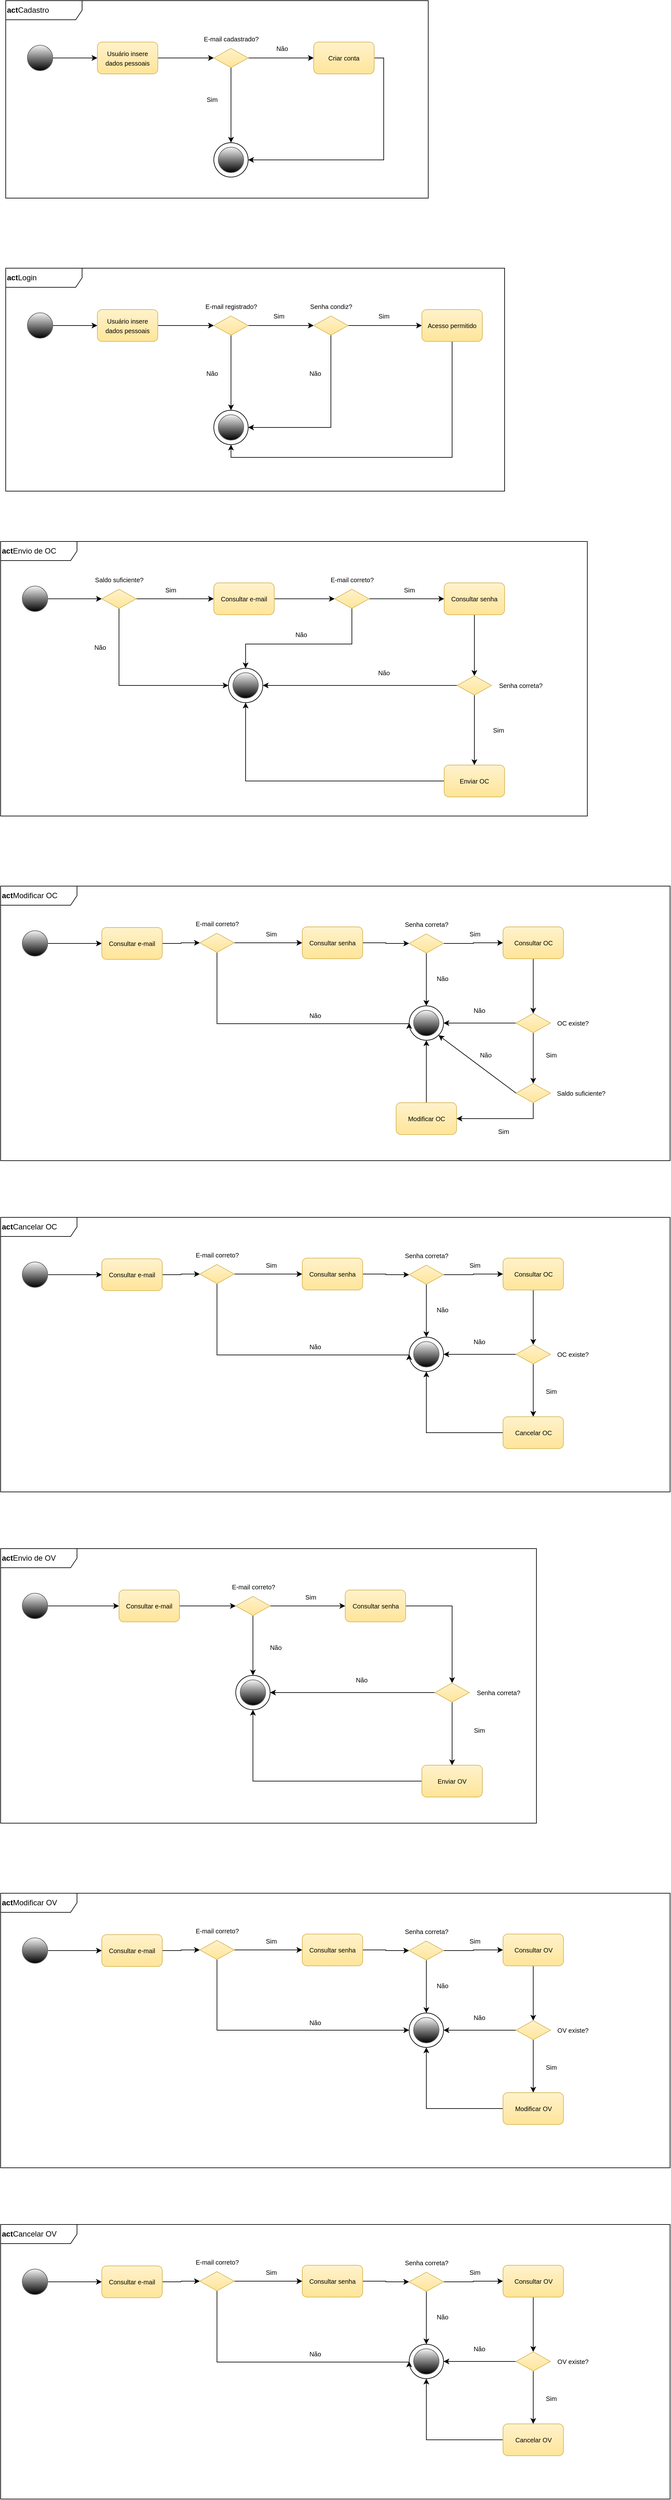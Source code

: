 <mxfile version="24.7.17">
  <diagram name="Página-1" id="nuGUdiO4_pWzOSnSq1jA">
    <mxGraphModel dx="2390" dy="1287" grid="1" gridSize="10" guides="1" tooltips="1" connect="1" arrows="1" fold="1" page="1" pageScale="1" pageWidth="827" pageHeight="1169" math="0" shadow="0">
      <root>
        <mxCell id="0" />
        <mxCell id="1" parent="0" />
        <mxCell id="HRh51hl5NNQhgZ8yLi9s-15" value="" style="ellipse;whiteSpace=wrap;html=1;aspect=fixed;" vertex="1" parent="1">
          <mxGeometry x="563" y="543" width="54" height="54" as="geometry" />
        </mxCell>
        <mxCell id="HRh51hl5NNQhgZ8yLi9s-1" value="&lt;b&gt;act&lt;/b&gt;Cadastro" style="shape=umlFrame;whiteSpace=wrap;html=1;pointerEvents=0;fillColor=default;strokeColor=default;perimeterSpacing=0;strokeWidth=1;gradientColor=none;swimlaneFillColor=none;width=120;height=30;align=left;" vertex="1" parent="1">
          <mxGeometry x="236" y="320" width="664" height="310" as="geometry" />
        </mxCell>
        <mxCell id="HRh51hl5NNQhgZ8yLi9s-19" style="edgeStyle=orthogonalEdgeStyle;rounded=0;orthogonalLoop=1;jettySize=auto;html=1;entryX=0;entryY=0.5;entryDx=0;entryDy=0;" edge="1" parent="1" source="HRh51hl5NNQhgZ8yLi9s-6" target="HRh51hl5NNQhgZ8yLi9s-7">
          <mxGeometry relative="1" as="geometry" />
        </mxCell>
        <mxCell id="HRh51hl5NNQhgZ8yLi9s-6" value="" style="ellipse;whiteSpace=wrap;html=1;aspect=fixed;fillColor=#f5f5f5;gradientColor=#000000;strokeColor=#666666;" vertex="1" parent="1">
          <mxGeometry x="270" y="390" width="40" height="40" as="geometry" />
        </mxCell>
        <mxCell id="HRh51hl5NNQhgZ8yLi9s-20" style="edgeStyle=orthogonalEdgeStyle;rounded=0;orthogonalLoop=1;jettySize=auto;html=1;entryX=0;entryY=0.5;entryDx=0;entryDy=0;" edge="1" parent="1" source="HRh51hl5NNQhgZ8yLi9s-7" target="HRh51hl5NNQhgZ8yLi9s-10">
          <mxGeometry relative="1" as="geometry" />
        </mxCell>
        <mxCell id="HRh51hl5NNQhgZ8yLi9s-7" value="&lt;font style=&quot;font-size: 10px;&quot;&gt;Usuário insere dados pessoais&lt;/font&gt;" style="rounded=1;whiteSpace=wrap;html=1;fillColor=#fff2cc;gradientColor=#FFE599;strokeColor=#d6b656;" vertex="1" parent="1">
          <mxGeometry x="380" y="385" width="95" height="50" as="geometry" />
        </mxCell>
        <mxCell id="HRh51hl5NNQhgZ8yLi9s-16" style="edgeStyle=orthogonalEdgeStyle;rounded=0;orthogonalLoop=1;jettySize=auto;html=1;entryX=0.5;entryY=0;entryDx=0;entryDy=0;" edge="1" parent="1" source="HRh51hl5NNQhgZ8yLi9s-10" target="HRh51hl5NNQhgZ8yLi9s-15">
          <mxGeometry relative="1" as="geometry" />
        </mxCell>
        <mxCell id="HRh51hl5NNQhgZ8yLi9s-22" style="edgeStyle=orthogonalEdgeStyle;rounded=0;orthogonalLoop=1;jettySize=auto;html=1;entryX=0;entryY=0.5;entryDx=0;entryDy=0;" edge="1" parent="1" source="HRh51hl5NNQhgZ8yLi9s-10" target="HRh51hl5NNQhgZ8yLi9s-21">
          <mxGeometry relative="1" as="geometry" />
        </mxCell>
        <mxCell id="HRh51hl5NNQhgZ8yLi9s-10" value="" style="rhombus;whiteSpace=wrap;html=1;fillColor=#fff2cc;gradientColor=#FFE599;strokeColor=#d6b656;" vertex="1" parent="1">
          <mxGeometry x="563" y="395" width="54" height="30" as="geometry" />
        </mxCell>
        <mxCell id="HRh51hl5NNQhgZ8yLi9s-11" value="&lt;font style=&quot;font-size: 10px;&quot;&gt;E-mail cadastrado?&lt;/font&gt;" style="text;html=1;align=center;verticalAlign=middle;resizable=0;points=[];autosize=1;strokeColor=none;fillColor=none;" vertex="1" parent="1">
          <mxGeometry x="535" y="365" width="110" height="30" as="geometry" />
        </mxCell>
        <mxCell id="HRh51hl5NNQhgZ8yLi9s-13" value="&lt;font style=&quot;font-size: 10px;&quot;&gt;Não&lt;/font&gt;" style="text;html=1;align=center;verticalAlign=middle;resizable=0;points=[];autosize=1;strokeColor=none;fillColor=none;" vertex="1" parent="1">
          <mxGeometry x="650" y="380" width="40" height="30" as="geometry" />
        </mxCell>
        <mxCell id="HRh51hl5NNQhgZ8yLi9s-14" value="" style="ellipse;whiteSpace=wrap;html=1;aspect=fixed;fillColor=#f5f5f5;gradientColor=#000000;strokeColor=#666666;" vertex="1" parent="1">
          <mxGeometry x="570" y="550" width="40" height="40" as="geometry" />
        </mxCell>
        <mxCell id="HRh51hl5NNQhgZ8yLi9s-17" value="&lt;font style=&quot;font-size: 10px;&quot;&gt;Sim&lt;/font&gt;" style="text;html=1;align=center;verticalAlign=middle;resizable=0;points=[];autosize=1;strokeColor=none;fillColor=none;" vertex="1" parent="1">
          <mxGeometry x="540" y="460" width="40" height="30" as="geometry" />
        </mxCell>
        <mxCell id="HRh51hl5NNQhgZ8yLi9s-24" style="edgeStyle=orthogonalEdgeStyle;rounded=0;orthogonalLoop=1;jettySize=auto;html=1;entryX=1;entryY=0.5;entryDx=0;entryDy=0;" edge="1" parent="1" source="HRh51hl5NNQhgZ8yLi9s-21" target="HRh51hl5NNQhgZ8yLi9s-15">
          <mxGeometry relative="1" as="geometry">
            <Array as="points">
              <mxPoint x="830" y="410" />
              <mxPoint x="830" y="570" />
            </Array>
          </mxGeometry>
        </mxCell>
        <mxCell id="HRh51hl5NNQhgZ8yLi9s-21" value="&lt;font style=&quot;font-size: 10px;&quot;&gt;Criar conta&lt;/font&gt;" style="rounded=1;whiteSpace=wrap;html=1;fillColor=#fff2cc;gradientColor=#FFE599;strokeColor=#d6b656;" vertex="1" parent="1">
          <mxGeometry x="720" y="385" width="95" height="50" as="geometry" />
        </mxCell>
        <mxCell id="HRh51hl5NNQhgZ8yLi9s-25" value="" style="ellipse;whiteSpace=wrap;html=1;aspect=fixed;" vertex="1" parent="1">
          <mxGeometry x="563" y="963" width="54" height="54" as="geometry" />
        </mxCell>
        <mxCell id="HRh51hl5NNQhgZ8yLi9s-26" value="&lt;b&gt;act&lt;/b&gt;Login" style="shape=umlFrame;whiteSpace=wrap;html=1;pointerEvents=0;fillColor=default;strokeColor=default;perimeterSpacing=0;strokeWidth=1;gradientColor=none;swimlaneFillColor=none;width=120;height=30;align=left;" vertex="1" parent="1">
          <mxGeometry x="236" y="740" width="784" height="350" as="geometry" />
        </mxCell>
        <mxCell id="HRh51hl5NNQhgZ8yLi9s-27" style="edgeStyle=orthogonalEdgeStyle;rounded=0;orthogonalLoop=1;jettySize=auto;html=1;entryX=0;entryY=0.5;entryDx=0;entryDy=0;" edge="1" parent="1" source="HRh51hl5NNQhgZ8yLi9s-28" target="HRh51hl5NNQhgZ8yLi9s-30">
          <mxGeometry relative="1" as="geometry" />
        </mxCell>
        <mxCell id="HRh51hl5NNQhgZ8yLi9s-28" value="" style="ellipse;whiteSpace=wrap;html=1;aspect=fixed;fillColor=#f5f5f5;gradientColor=#000000;strokeColor=#666666;" vertex="1" parent="1">
          <mxGeometry x="270" y="810" width="40" height="40" as="geometry" />
        </mxCell>
        <mxCell id="HRh51hl5NNQhgZ8yLi9s-29" style="edgeStyle=orthogonalEdgeStyle;rounded=0;orthogonalLoop=1;jettySize=auto;html=1;entryX=0;entryY=0.5;entryDx=0;entryDy=0;" edge="1" parent="1" source="HRh51hl5NNQhgZ8yLi9s-30" target="HRh51hl5NNQhgZ8yLi9s-33">
          <mxGeometry relative="1" as="geometry" />
        </mxCell>
        <mxCell id="HRh51hl5NNQhgZ8yLi9s-30" value="&lt;font style=&quot;font-size: 10px;&quot;&gt;Usuário insere dados pessoais&lt;/font&gt;" style="rounded=1;whiteSpace=wrap;html=1;fillColor=#fff2cc;gradientColor=#FFE599;strokeColor=#d6b656;" vertex="1" parent="1">
          <mxGeometry x="380" y="805" width="95" height="50" as="geometry" />
        </mxCell>
        <mxCell id="HRh51hl5NNQhgZ8yLi9s-31" style="edgeStyle=orthogonalEdgeStyle;rounded=0;orthogonalLoop=1;jettySize=auto;html=1;entryX=0.5;entryY=0;entryDx=0;entryDy=0;" edge="1" parent="1" source="HRh51hl5NNQhgZ8yLi9s-33" target="HRh51hl5NNQhgZ8yLi9s-25">
          <mxGeometry relative="1" as="geometry" />
        </mxCell>
        <mxCell id="HRh51hl5NNQhgZ8yLi9s-32" style="edgeStyle=orthogonalEdgeStyle;rounded=0;orthogonalLoop=1;jettySize=auto;html=1;entryX=0;entryY=0.5;entryDx=0;entryDy=0;" edge="1" parent="1" source="HRh51hl5NNQhgZ8yLi9s-33">
          <mxGeometry relative="1" as="geometry">
            <mxPoint x="720" y="830" as="targetPoint" />
          </mxGeometry>
        </mxCell>
        <mxCell id="HRh51hl5NNQhgZ8yLi9s-33" value="" style="rhombus;whiteSpace=wrap;html=1;fillColor=#fff2cc;gradientColor=#FFE599;strokeColor=#d6b656;" vertex="1" parent="1">
          <mxGeometry x="563" y="815" width="54" height="30" as="geometry" />
        </mxCell>
        <mxCell id="HRh51hl5NNQhgZ8yLi9s-34" value="&lt;font style=&quot;font-size: 10px;&quot;&gt;E-mail registrado?&lt;/font&gt;" style="text;html=1;align=center;verticalAlign=middle;resizable=0;points=[];autosize=1;strokeColor=none;fillColor=none;" vertex="1" parent="1">
          <mxGeometry x="540" y="785" width="100" height="30" as="geometry" />
        </mxCell>
        <mxCell id="HRh51hl5NNQhgZ8yLi9s-35" value="&lt;font style=&quot;font-size: 10px;&quot;&gt;Não&lt;/font&gt;" style="text;html=1;align=center;verticalAlign=middle;resizable=0;points=[];autosize=1;strokeColor=none;fillColor=none;" vertex="1" parent="1">
          <mxGeometry x="540" y="890" width="40" height="30" as="geometry" />
        </mxCell>
        <mxCell id="HRh51hl5NNQhgZ8yLi9s-36" value="" style="ellipse;whiteSpace=wrap;html=1;aspect=fixed;fillColor=#f5f5f5;gradientColor=#000000;strokeColor=#666666;" vertex="1" parent="1">
          <mxGeometry x="570" y="970" width="40" height="40" as="geometry" />
        </mxCell>
        <mxCell id="HRh51hl5NNQhgZ8yLi9s-37" value="&lt;font style=&quot;font-size: 10px;&quot;&gt;Sim&lt;/font&gt;" style="text;html=1;align=center;verticalAlign=middle;resizable=0;points=[];autosize=1;strokeColor=none;fillColor=none;" vertex="1" parent="1">
          <mxGeometry x="645" y="800" width="40" height="30" as="geometry" />
        </mxCell>
        <mxCell id="HRh51hl5NNQhgZ8yLi9s-42" style="edgeStyle=orthogonalEdgeStyle;rounded=0;orthogonalLoop=1;jettySize=auto;html=1;entryX=1;entryY=0.5;entryDx=0;entryDy=0;" edge="1" parent="1" source="HRh51hl5NNQhgZ8yLi9s-40" target="HRh51hl5NNQhgZ8yLi9s-25">
          <mxGeometry relative="1" as="geometry">
            <Array as="points">
              <mxPoint x="747" y="990" />
            </Array>
          </mxGeometry>
        </mxCell>
        <mxCell id="HRh51hl5NNQhgZ8yLi9s-45" style="edgeStyle=orthogonalEdgeStyle;rounded=0;orthogonalLoop=1;jettySize=auto;html=1;entryX=0;entryY=0.5;entryDx=0;entryDy=0;" edge="1" parent="1" source="HRh51hl5NNQhgZ8yLi9s-40" target="HRh51hl5NNQhgZ8yLi9s-44">
          <mxGeometry relative="1" as="geometry" />
        </mxCell>
        <mxCell id="HRh51hl5NNQhgZ8yLi9s-40" value="" style="rhombus;whiteSpace=wrap;html=1;fillColor=#fff2cc;gradientColor=#FFE599;strokeColor=#d6b656;" vertex="1" parent="1">
          <mxGeometry x="720" y="815" width="54" height="30" as="geometry" />
        </mxCell>
        <mxCell id="HRh51hl5NNQhgZ8yLi9s-41" value="&lt;font style=&quot;font-size: 10px;&quot;&gt;Senha condiz?&lt;/font&gt;" style="text;html=1;align=center;verticalAlign=middle;resizable=0;points=[];autosize=1;strokeColor=none;fillColor=none;" vertex="1" parent="1">
          <mxGeometry x="702" y="785" width="90" height="30" as="geometry" />
        </mxCell>
        <mxCell id="HRh51hl5NNQhgZ8yLi9s-43" value="&lt;font style=&quot;font-size: 10px;&quot;&gt;Não&lt;/font&gt;" style="text;html=1;align=center;verticalAlign=middle;resizable=0;points=[];autosize=1;strokeColor=none;fillColor=none;" vertex="1" parent="1">
          <mxGeometry x="702" y="890" width="40" height="30" as="geometry" />
        </mxCell>
        <mxCell id="HRh51hl5NNQhgZ8yLi9s-47" style="edgeStyle=orthogonalEdgeStyle;rounded=0;orthogonalLoop=1;jettySize=auto;html=1;entryX=0.5;entryY=1;entryDx=0;entryDy=0;" edge="1" parent="1" source="HRh51hl5NNQhgZ8yLi9s-44" target="HRh51hl5NNQhgZ8yLi9s-25">
          <mxGeometry relative="1" as="geometry">
            <Array as="points">
              <mxPoint x="937" y="1037" />
              <mxPoint x="590" y="1037" />
            </Array>
          </mxGeometry>
        </mxCell>
        <mxCell id="HRh51hl5NNQhgZ8yLi9s-44" value="&lt;span style=&quot;font-size: 10px;&quot;&gt;Acesso permitido&lt;/span&gt;" style="rounded=1;whiteSpace=wrap;html=1;fillColor=#fff2cc;gradientColor=#FFE599;strokeColor=#d6b656;" vertex="1" parent="1">
          <mxGeometry x="890" y="805" width="95" height="50" as="geometry" />
        </mxCell>
        <mxCell id="HRh51hl5NNQhgZ8yLi9s-46" value="&lt;font style=&quot;font-size: 10px;&quot;&gt;Sim&lt;/font&gt;" style="text;html=1;align=center;verticalAlign=middle;resizable=0;points=[];autosize=1;strokeColor=none;fillColor=none;" vertex="1" parent="1">
          <mxGeometry x="810" y="800" width="40" height="30" as="geometry" />
        </mxCell>
        <mxCell id="HRh51hl5NNQhgZ8yLi9s-48" value="" style="ellipse;whiteSpace=wrap;html=1;aspect=fixed;" vertex="1" parent="1">
          <mxGeometry x="586" y="1368" width="54" height="54" as="geometry" />
        </mxCell>
        <mxCell id="HRh51hl5NNQhgZ8yLi9s-49" value="&lt;b&gt;act&lt;/b&gt;Envio de OC" style="shape=umlFrame;whiteSpace=wrap;html=1;pointerEvents=0;fillColor=default;strokeColor=default;perimeterSpacing=0;strokeWidth=1;gradientColor=none;swimlaneFillColor=none;width=120;height=30;align=left;" vertex="1" parent="1">
          <mxGeometry x="228" y="1169" width="922" height="431" as="geometry" />
        </mxCell>
        <mxCell id="HRh51hl5NNQhgZ8yLi9s-63" style="edgeStyle=orthogonalEdgeStyle;rounded=0;orthogonalLoop=1;jettySize=auto;html=1;entryX=0;entryY=0.5;entryDx=0;entryDy=0;" edge="1" parent="1" source="HRh51hl5NNQhgZ8yLi9s-51" target="HRh51hl5NNQhgZ8yLi9s-56">
          <mxGeometry relative="1" as="geometry" />
        </mxCell>
        <mxCell id="HRh51hl5NNQhgZ8yLi9s-51" value="" style="ellipse;whiteSpace=wrap;html=1;aspect=fixed;fillColor=#f5f5f5;gradientColor=#000000;strokeColor=#666666;" vertex="1" parent="1">
          <mxGeometry x="262" y="1239" width="40" height="40" as="geometry" />
        </mxCell>
        <mxCell id="HRh51hl5NNQhgZ8yLi9s-77" style="edgeStyle=orthogonalEdgeStyle;rounded=0;orthogonalLoop=1;jettySize=auto;html=1;entryX=0.5;entryY=0;entryDx=0;entryDy=0;" edge="1" parent="1" source="HRh51hl5NNQhgZ8yLi9s-53" target="HRh51hl5NNQhgZ8yLi9s-75">
          <mxGeometry relative="1" as="geometry" />
        </mxCell>
        <mxCell id="HRh51hl5NNQhgZ8yLi9s-53" value="&lt;font style=&quot;font-size: 10px;&quot;&gt;Consultar senha&lt;/font&gt;" style="rounded=1;whiteSpace=wrap;html=1;fillColor=#fff2cc;gradientColor=#FFE599;strokeColor=#d6b656;" vertex="1" parent="1">
          <mxGeometry x="925" y="1234" width="95" height="50" as="geometry" />
        </mxCell>
        <mxCell id="HRh51hl5NNQhgZ8yLi9s-66" style="edgeStyle=orthogonalEdgeStyle;rounded=0;orthogonalLoop=1;jettySize=auto;html=1;entryX=0;entryY=0.5;entryDx=0;entryDy=0;" edge="1" parent="1" source="HRh51hl5NNQhgZ8yLi9s-56" target="HRh51hl5NNQhgZ8yLi9s-62">
          <mxGeometry relative="1" as="geometry" />
        </mxCell>
        <mxCell id="HRh51hl5NNQhgZ8yLi9s-82" style="edgeStyle=orthogonalEdgeStyle;rounded=0;orthogonalLoop=1;jettySize=auto;html=1;entryX=0;entryY=0.5;entryDx=0;entryDy=0;" edge="1" parent="1" source="HRh51hl5NNQhgZ8yLi9s-56" target="HRh51hl5NNQhgZ8yLi9s-48">
          <mxGeometry relative="1" as="geometry">
            <Array as="points">
              <mxPoint x="414" y="1395" />
            </Array>
          </mxGeometry>
        </mxCell>
        <mxCell id="HRh51hl5NNQhgZ8yLi9s-56" value="" style="rhombus;whiteSpace=wrap;html=1;fillColor=#fff2cc;gradientColor=#FFE599;strokeColor=#d6b656;" vertex="1" parent="1">
          <mxGeometry x="387" y="1244" width="54" height="30" as="geometry" />
        </mxCell>
        <mxCell id="HRh51hl5NNQhgZ8yLi9s-57" value="&lt;font style=&quot;font-size: 10px;&quot;&gt;Saldo suficiente?&lt;/font&gt;" style="text;html=1;align=center;verticalAlign=middle;resizable=0;points=[];autosize=1;strokeColor=none;fillColor=none;" vertex="1" parent="1">
          <mxGeometry x="364" y="1214" width="100" height="30" as="geometry" />
        </mxCell>
        <mxCell id="HRh51hl5NNQhgZ8yLi9s-59" value="" style="ellipse;whiteSpace=wrap;html=1;aspect=fixed;fillColor=#f5f5f5;gradientColor=#000000;strokeColor=#666666;" vertex="1" parent="1">
          <mxGeometry x="593" y="1375" width="40" height="40" as="geometry" />
        </mxCell>
        <mxCell id="HRh51hl5NNQhgZ8yLi9s-70" style="edgeStyle=orthogonalEdgeStyle;rounded=0;orthogonalLoop=1;jettySize=auto;html=1;entryX=0;entryY=0.5;entryDx=0;entryDy=0;" edge="1" parent="1" source="HRh51hl5NNQhgZ8yLi9s-62" target="HRh51hl5NNQhgZ8yLi9s-68">
          <mxGeometry relative="1" as="geometry" />
        </mxCell>
        <mxCell id="HRh51hl5NNQhgZ8yLi9s-62" value="&lt;font style=&quot;font-size: 10px;&quot;&gt;Consultar e-mail&lt;/font&gt;" style="rounded=1;whiteSpace=wrap;html=1;fillColor=#fff2cc;gradientColor=#FFE599;strokeColor=#d6b656;" vertex="1" parent="1">
          <mxGeometry x="563" y="1234" width="95" height="50" as="geometry" />
        </mxCell>
        <mxCell id="HRh51hl5NNQhgZ8yLi9s-65" value="&lt;font style=&quot;font-size: 10px;&quot;&gt;Não&lt;/font&gt;" style="text;html=1;align=center;verticalAlign=middle;resizable=0;points=[];autosize=1;strokeColor=none;fillColor=none;" vertex="1" parent="1">
          <mxGeometry x="364" y="1320" width="40" height="30" as="geometry" />
        </mxCell>
        <mxCell id="HRh51hl5NNQhgZ8yLi9s-67" value="&lt;font style=&quot;font-size: 10px;&quot;&gt;Sim&lt;/font&gt;" style="text;html=1;align=center;verticalAlign=middle;resizable=0;points=[];autosize=1;strokeColor=none;fillColor=none;" vertex="1" parent="1">
          <mxGeometry x="475" y="1230" width="40" height="30" as="geometry" />
        </mxCell>
        <mxCell id="HRh51hl5NNQhgZ8yLi9s-73" style="edgeStyle=orthogonalEdgeStyle;rounded=0;orthogonalLoop=1;jettySize=auto;html=1;entryX=0;entryY=0.5;entryDx=0;entryDy=0;" edge="1" parent="1" source="HRh51hl5NNQhgZ8yLi9s-68" target="HRh51hl5NNQhgZ8yLi9s-53">
          <mxGeometry relative="1" as="geometry" />
        </mxCell>
        <mxCell id="HRh51hl5NNQhgZ8yLi9s-83" style="edgeStyle=orthogonalEdgeStyle;rounded=0;orthogonalLoop=1;jettySize=auto;html=1;entryX=0.5;entryY=0;entryDx=0;entryDy=0;" edge="1" parent="1" source="HRh51hl5NNQhgZ8yLi9s-68" target="HRh51hl5NNQhgZ8yLi9s-48">
          <mxGeometry relative="1" as="geometry">
            <Array as="points">
              <mxPoint x="780" y="1330" />
              <mxPoint x="613" y="1330" />
            </Array>
          </mxGeometry>
        </mxCell>
        <mxCell id="HRh51hl5NNQhgZ8yLi9s-68" value="" style="rhombus;whiteSpace=wrap;html=1;fillColor=#fff2cc;gradientColor=#FFE599;strokeColor=#d6b656;" vertex="1" parent="1">
          <mxGeometry x="753" y="1244" width="54" height="30" as="geometry" />
        </mxCell>
        <mxCell id="HRh51hl5NNQhgZ8yLi9s-69" value="&lt;font style=&quot;font-size: 10px;&quot;&gt;E-mail correto?&lt;/font&gt;" style="text;html=1;align=center;verticalAlign=middle;resizable=0;points=[];autosize=1;strokeColor=none;fillColor=none;" vertex="1" parent="1">
          <mxGeometry x="735" y="1214" width="90" height="30" as="geometry" />
        </mxCell>
        <mxCell id="HRh51hl5NNQhgZ8yLi9s-74" value="&lt;font style=&quot;font-size: 10px;&quot;&gt;Sim&lt;/font&gt;" style="text;html=1;align=center;verticalAlign=middle;resizable=0;points=[];autosize=1;strokeColor=none;fillColor=none;" vertex="1" parent="1">
          <mxGeometry x="850" y="1230" width="40" height="30" as="geometry" />
        </mxCell>
        <mxCell id="HRh51hl5NNQhgZ8yLi9s-81" style="edgeStyle=orthogonalEdgeStyle;rounded=0;orthogonalLoop=1;jettySize=auto;html=1;entryX=0.5;entryY=0;entryDx=0;entryDy=0;" edge="1" parent="1" source="HRh51hl5NNQhgZ8yLi9s-75" target="HRh51hl5NNQhgZ8yLi9s-78">
          <mxGeometry relative="1" as="geometry" />
        </mxCell>
        <mxCell id="HRh51hl5NNQhgZ8yLi9s-84" style="edgeStyle=orthogonalEdgeStyle;rounded=0;orthogonalLoop=1;jettySize=auto;html=1;entryX=1;entryY=0.5;entryDx=0;entryDy=0;" edge="1" parent="1" source="HRh51hl5NNQhgZ8yLi9s-75" target="HRh51hl5NNQhgZ8yLi9s-48">
          <mxGeometry relative="1" as="geometry" />
        </mxCell>
        <mxCell id="HRh51hl5NNQhgZ8yLi9s-75" value="" style="rhombus;whiteSpace=wrap;html=1;fillColor=#fff2cc;gradientColor=#FFE599;strokeColor=#d6b656;" vertex="1" parent="1">
          <mxGeometry x="945.5" y="1380" width="54" height="30" as="geometry" />
        </mxCell>
        <mxCell id="HRh51hl5NNQhgZ8yLi9s-76" value="&lt;font style=&quot;font-size: 10px;&quot;&gt;Senha correta?&lt;/font&gt;" style="text;html=1;align=center;verticalAlign=middle;resizable=0;points=[];autosize=1;strokeColor=none;fillColor=none;" vertex="1" parent="1">
          <mxGeometry x="999.5" y="1380" width="90" height="30" as="geometry" />
        </mxCell>
        <mxCell id="HRh51hl5NNQhgZ8yLi9s-87" style="edgeStyle=orthogonalEdgeStyle;rounded=0;orthogonalLoop=1;jettySize=auto;html=1;entryX=0.5;entryY=1;entryDx=0;entryDy=0;" edge="1" parent="1" source="HRh51hl5NNQhgZ8yLi9s-78" target="HRh51hl5NNQhgZ8yLi9s-48">
          <mxGeometry relative="1" as="geometry" />
        </mxCell>
        <mxCell id="HRh51hl5NNQhgZ8yLi9s-78" value="&lt;font style=&quot;font-size: 10px;&quot;&gt;Enviar OC&lt;/font&gt;" style="rounded=1;whiteSpace=wrap;html=1;fillColor=#fff2cc;gradientColor=#FFE599;strokeColor=#d6b656;" vertex="1" parent="1">
          <mxGeometry x="925" y="1520" width="95" height="50" as="geometry" />
        </mxCell>
        <mxCell id="HRh51hl5NNQhgZ8yLi9s-80" value="&lt;font style=&quot;font-size: 10px;&quot;&gt;Sim&lt;/font&gt;" style="text;html=1;align=center;verticalAlign=middle;resizable=0;points=[];autosize=1;strokeColor=none;fillColor=none;" vertex="1" parent="1">
          <mxGeometry x="990" y="1450" width="40" height="30" as="geometry" />
        </mxCell>
        <mxCell id="HRh51hl5NNQhgZ8yLi9s-85" value="&lt;font style=&quot;font-size: 10px;&quot;&gt;Não&lt;/font&gt;" style="text;html=1;align=center;verticalAlign=middle;resizable=0;points=[];autosize=1;strokeColor=none;fillColor=none;" vertex="1" parent="1">
          <mxGeometry x="680" y="1300" width="40" height="30" as="geometry" />
        </mxCell>
        <mxCell id="HRh51hl5NNQhgZ8yLi9s-86" value="&lt;font style=&quot;font-size: 10px;&quot;&gt;Não&lt;/font&gt;" style="text;html=1;align=center;verticalAlign=middle;resizable=0;points=[];autosize=1;strokeColor=none;fillColor=none;" vertex="1" parent="1">
          <mxGeometry x="810" y="1360" width="40" height="30" as="geometry" />
        </mxCell>
        <mxCell id="HRh51hl5NNQhgZ8yLi9s-88" value="" style="ellipse;whiteSpace=wrap;html=1;aspect=fixed;" vertex="1" parent="1">
          <mxGeometry x="870" y="1898" width="54" height="54" as="geometry" />
        </mxCell>
        <mxCell id="HRh51hl5NNQhgZ8yLi9s-89" value="&lt;b&gt;act&lt;/b&gt;Modificar OC" style="shape=umlFrame;whiteSpace=wrap;html=1;pointerEvents=0;fillColor=default;strokeColor=default;perimeterSpacing=0;strokeWidth=1;gradientColor=none;swimlaneFillColor=none;width=120;height=30;align=left;" vertex="1" parent="1">
          <mxGeometry x="228" y="1710" width="1052" height="431" as="geometry" />
        </mxCell>
        <mxCell id="HRh51hl5NNQhgZ8yLi9s-90" style="edgeStyle=orthogonalEdgeStyle;rounded=0;orthogonalLoop=1;jettySize=auto;html=1;entryX=0;entryY=0.5;entryDx=0;entryDy=0;" edge="1" parent="1" source="HRh51hl5NNQhgZ8yLi9s-91">
          <mxGeometry relative="1" as="geometry">
            <mxPoint x="387" y="1800" as="targetPoint" />
          </mxGeometry>
        </mxCell>
        <mxCell id="HRh51hl5NNQhgZ8yLi9s-91" value="" style="ellipse;whiteSpace=wrap;html=1;aspect=fixed;fillColor=#f5f5f5;gradientColor=#000000;strokeColor=#666666;" vertex="1" parent="1">
          <mxGeometry x="262" y="1780" width="40" height="40" as="geometry" />
        </mxCell>
        <mxCell id="HRh51hl5NNQhgZ8yLi9s-118" style="edgeStyle=orthogonalEdgeStyle;rounded=0;orthogonalLoop=1;jettySize=auto;html=1;entryX=0;entryY=0.5;entryDx=0;entryDy=0;" edge="1" parent="1" source="HRh51hl5NNQhgZ8yLi9s-93" target="HRh51hl5NNQhgZ8yLi9s-110">
          <mxGeometry relative="1" as="geometry" />
        </mxCell>
        <mxCell id="HRh51hl5NNQhgZ8yLi9s-93" value="&lt;font style=&quot;font-size: 10px;&quot;&gt;Consultar senha&lt;/font&gt;" style="rounded=1;whiteSpace=wrap;html=1;fillColor=#fff2cc;gradientColor=#FFE599;strokeColor=#d6b656;" vertex="1" parent="1">
          <mxGeometry x="702" y="1774" width="95" height="50" as="geometry" />
        </mxCell>
        <mxCell id="HRh51hl5NNQhgZ8yLi9s-98" value="" style="ellipse;whiteSpace=wrap;html=1;aspect=fixed;fillColor=#f5f5f5;gradientColor=#000000;strokeColor=#666666;" vertex="1" parent="1">
          <mxGeometry x="877" y="1905" width="40" height="40" as="geometry" />
        </mxCell>
        <mxCell id="HRh51hl5NNQhgZ8yLi9s-99" style="edgeStyle=orthogonalEdgeStyle;rounded=0;orthogonalLoop=1;jettySize=auto;html=1;entryX=0;entryY=0.5;entryDx=0;entryDy=0;" edge="1" parent="1" source="HRh51hl5NNQhgZ8yLi9s-100" target="HRh51hl5NNQhgZ8yLi9s-105">
          <mxGeometry relative="1" as="geometry" />
        </mxCell>
        <mxCell id="HRh51hl5NNQhgZ8yLi9s-100" value="&lt;font style=&quot;font-size: 10px;&quot;&gt;Consultar e-mail&lt;/font&gt;" style="rounded=1;whiteSpace=wrap;html=1;fillColor=#fff2cc;gradientColor=#FFE599;strokeColor=#d6b656;" vertex="1" parent="1">
          <mxGeometry x="387" y="1775" width="95" height="50" as="geometry" />
        </mxCell>
        <mxCell id="HRh51hl5NNQhgZ8yLi9s-103" style="edgeStyle=orthogonalEdgeStyle;rounded=0;orthogonalLoop=1;jettySize=auto;html=1;entryX=0;entryY=0.5;entryDx=0;entryDy=0;" edge="1" parent="1" source="HRh51hl5NNQhgZ8yLi9s-105" target="HRh51hl5NNQhgZ8yLi9s-93">
          <mxGeometry relative="1" as="geometry" />
        </mxCell>
        <mxCell id="HRh51hl5NNQhgZ8yLi9s-128" style="edgeStyle=orthogonalEdgeStyle;rounded=0;orthogonalLoop=1;jettySize=auto;html=1;entryX=0;entryY=0.5;entryDx=0;entryDy=0;" edge="1" parent="1" source="HRh51hl5NNQhgZ8yLi9s-105" target="HRh51hl5NNQhgZ8yLi9s-88">
          <mxGeometry relative="1" as="geometry">
            <Array as="points">
              <mxPoint x="568" y="1926" />
            </Array>
          </mxGeometry>
        </mxCell>
        <mxCell id="HRh51hl5NNQhgZ8yLi9s-105" value="" style="rhombus;whiteSpace=wrap;html=1;fillColor=#fff2cc;gradientColor=#FFE599;strokeColor=#d6b656;" vertex="1" parent="1">
          <mxGeometry x="541" y="1784" width="54" height="30" as="geometry" />
        </mxCell>
        <mxCell id="HRh51hl5NNQhgZ8yLi9s-106" value="&lt;font style=&quot;font-size: 10px;&quot;&gt;E-mail correto?&lt;/font&gt;" style="text;html=1;align=center;verticalAlign=middle;resizable=0;points=[];autosize=1;strokeColor=none;fillColor=none;" vertex="1" parent="1">
          <mxGeometry x="523" y="1754" width="90" height="30" as="geometry" />
        </mxCell>
        <mxCell id="HRh51hl5NNQhgZ8yLi9s-119" style="edgeStyle=orthogonalEdgeStyle;rounded=0;orthogonalLoop=1;jettySize=auto;html=1;entryX=0;entryY=0.5;entryDx=0;entryDy=0;" edge="1" parent="1" source="HRh51hl5NNQhgZ8yLi9s-110" target="HRh51hl5NNQhgZ8yLi9s-113">
          <mxGeometry relative="1" as="geometry" />
        </mxCell>
        <mxCell id="HRh51hl5NNQhgZ8yLi9s-127" style="edgeStyle=orthogonalEdgeStyle;rounded=0;orthogonalLoop=1;jettySize=auto;html=1;entryX=0.5;entryY=0;entryDx=0;entryDy=0;" edge="1" parent="1" source="HRh51hl5NNQhgZ8yLi9s-110" target="HRh51hl5NNQhgZ8yLi9s-88">
          <mxGeometry relative="1" as="geometry">
            <Array as="points">
              <mxPoint x="897" y="1880" />
              <mxPoint x="897" y="1880" />
            </Array>
          </mxGeometry>
        </mxCell>
        <mxCell id="HRh51hl5NNQhgZ8yLi9s-110" value="" style="rhombus;whiteSpace=wrap;html=1;fillColor=#fff2cc;gradientColor=#FFE599;strokeColor=#d6b656;" vertex="1" parent="1">
          <mxGeometry x="870" y="1785" width="54" height="30" as="geometry" />
        </mxCell>
        <mxCell id="HRh51hl5NNQhgZ8yLi9s-111" value="&lt;font style=&quot;font-size: 10px;&quot;&gt;Senha correta?&lt;/font&gt;" style="text;html=1;align=center;verticalAlign=middle;resizable=0;points=[];autosize=1;strokeColor=none;fillColor=none;" vertex="1" parent="1">
          <mxGeometry x="852" y="1755" width="90" height="30" as="geometry" />
        </mxCell>
        <mxCell id="HRh51hl5NNQhgZ8yLi9s-122" style="edgeStyle=orthogonalEdgeStyle;rounded=0;orthogonalLoop=1;jettySize=auto;html=1;entryX=0.5;entryY=0;entryDx=0;entryDy=0;" edge="1" parent="1" source="HRh51hl5NNQhgZ8yLi9s-113" target="HRh51hl5NNQhgZ8yLi9s-120">
          <mxGeometry relative="1" as="geometry" />
        </mxCell>
        <mxCell id="HRh51hl5NNQhgZ8yLi9s-113" value="&lt;font style=&quot;font-size: 10px;&quot;&gt;Consultar OC&lt;/font&gt;" style="rounded=1;whiteSpace=wrap;html=1;fillColor=#fff2cc;gradientColor=#FFE599;strokeColor=#d6b656;" vertex="1" parent="1">
          <mxGeometry x="1017.5" y="1774" width="95" height="50" as="geometry" />
        </mxCell>
        <mxCell id="HRh51hl5NNQhgZ8yLi9s-114" value="&lt;font style=&quot;font-size: 10px;&quot;&gt;Sim&lt;/font&gt;" style="text;html=1;align=center;verticalAlign=middle;resizable=0;points=[];autosize=1;strokeColor=none;fillColor=none;" vertex="1" parent="1">
          <mxGeometry x="952.5" y="1770" width="40" height="30" as="geometry" />
        </mxCell>
        <mxCell id="HRh51hl5NNQhgZ8yLi9s-117" value="&lt;font style=&quot;font-size: 10px;&quot;&gt;Sim&lt;/font&gt;" style="text;html=1;align=center;verticalAlign=middle;resizable=0;points=[];autosize=1;strokeColor=none;fillColor=none;" vertex="1" parent="1">
          <mxGeometry x="633" y="1770" width="40" height="30" as="geometry" />
        </mxCell>
        <mxCell id="HRh51hl5NNQhgZ8yLi9s-126" style="edgeStyle=orthogonalEdgeStyle;rounded=0;orthogonalLoop=1;jettySize=auto;html=1;entryX=1;entryY=0.5;entryDx=0;entryDy=0;" edge="1" parent="1" source="HRh51hl5NNQhgZ8yLi9s-120" target="HRh51hl5NNQhgZ8yLi9s-88">
          <mxGeometry relative="1" as="geometry" />
        </mxCell>
        <mxCell id="HRh51hl5NNQhgZ8yLi9s-261" style="edgeStyle=orthogonalEdgeStyle;rounded=0;orthogonalLoop=1;jettySize=auto;html=1;entryX=0.5;entryY=0;entryDx=0;entryDy=0;" edge="1" parent="1" source="HRh51hl5NNQhgZ8yLi9s-120" target="HRh51hl5NNQhgZ8yLi9s-258">
          <mxGeometry relative="1" as="geometry" />
        </mxCell>
        <mxCell id="HRh51hl5NNQhgZ8yLi9s-120" value="" style="rhombus;whiteSpace=wrap;html=1;fillColor=#fff2cc;gradientColor=#FFE599;strokeColor=#d6b656;" vertex="1" parent="1">
          <mxGeometry x="1038" y="1910" width="54" height="30" as="geometry" />
        </mxCell>
        <mxCell id="HRh51hl5NNQhgZ8yLi9s-121" value="&lt;font style=&quot;font-size: 10px;&quot;&gt;OC existe?&lt;/font&gt;" style="text;html=1;align=center;verticalAlign=middle;resizable=0;points=[];autosize=1;strokeColor=none;fillColor=none;" vertex="1" parent="1">
          <mxGeometry x="1092" y="1910" width="70" height="30" as="geometry" />
        </mxCell>
        <mxCell id="HRh51hl5NNQhgZ8yLi9s-264" style="edgeStyle=orthogonalEdgeStyle;rounded=0;orthogonalLoop=1;jettySize=auto;html=1;entryX=0.5;entryY=1;entryDx=0;entryDy=0;" edge="1" parent="1" source="HRh51hl5NNQhgZ8yLi9s-123" target="HRh51hl5NNQhgZ8yLi9s-88">
          <mxGeometry relative="1" as="geometry" />
        </mxCell>
        <mxCell id="HRh51hl5NNQhgZ8yLi9s-123" value="&lt;font style=&quot;font-size: 10px;&quot;&gt;Modificar OC&lt;/font&gt;" style="rounded=1;whiteSpace=wrap;html=1;fillColor=#fff2cc;gradientColor=#FFE599;strokeColor=#d6b656;" vertex="1" parent="1">
          <mxGeometry x="849.5" y="2050" width="95" height="50" as="geometry" />
        </mxCell>
        <mxCell id="HRh51hl5NNQhgZ8yLi9s-125" value="&lt;font style=&quot;font-size: 10px;&quot;&gt;Sim&lt;/font&gt;" style="text;html=1;align=center;verticalAlign=middle;resizable=0;points=[];autosize=1;strokeColor=none;fillColor=none;" vertex="1" parent="1">
          <mxGeometry x="1072.5" y="1960" width="40" height="30" as="geometry" />
        </mxCell>
        <mxCell id="HRh51hl5NNQhgZ8yLi9s-129" value="&lt;font style=&quot;font-size: 10px;&quot;&gt;Não&lt;/font&gt;" style="text;html=1;align=center;verticalAlign=middle;resizable=0;points=[];autosize=1;strokeColor=none;fillColor=none;" vertex="1" parent="1">
          <mxGeometry x="702" y="1898" width="40" height="30" as="geometry" />
        </mxCell>
        <mxCell id="HRh51hl5NNQhgZ8yLi9s-130" value="&lt;font style=&quot;font-size: 10px;&quot;&gt;Não&lt;/font&gt;" style="text;html=1;align=center;verticalAlign=middle;resizable=0;points=[];autosize=1;strokeColor=none;fillColor=none;" vertex="1" parent="1">
          <mxGeometry x="902" y="1840" width="40" height="30" as="geometry" />
        </mxCell>
        <mxCell id="HRh51hl5NNQhgZ8yLi9s-131" value="&lt;font style=&quot;font-size: 10px;&quot;&gt;Não&lt;/font&gt;" style="text;html=1;align=center;verticalAlign=middle;resizable=0;points=[];autosize=1;strokeColor=none;fillColor=none;" vertex="1" parent="1">
          <mxGeometry x="959.5" y="1890" width="40" height="30" as="geometry" />
        </mxCell>
        <mxCell id="HRh51hl5NNQhgZ8yLi9s-133" value="" style="ellipse;whiteSpace=wrap;html=1;aspect=fixed;" vertex="1" parent="1">
          <mxGeometry x="870" y="2418" width="54" height="54" as="geometry" />
        </mxCell>
        <mxCell id="HRh51hl5NNQhgZ8yLi9s-134" value="&lt;b&gt;act&lt;/b&gt;Cancelar OC" style="shape=umlFrame;whiteSpace=wrap;html=1;pointerEvents=0;fillColor=default;strokeColor=default;perimeterSpacing=0;strokeWidth=1;gradientColor=none;swimlaneFillColor=none;width=120;height=30;align=left;" vertex="1" parent="1">
          <mxGeometry x="228" y="2230" width="1052" height="431" as="geometry" />
        </mxCell>
        <mxCell id="HRh51hl5NNQhgZ8yLi9s-135" style="edgeStyle=orthogonalEdgeStyle;rounded=0;orthogonalLoop=1;jettySize=auto;html=1;entryX=0;entryY=0.5;entryDx=0;entryDy=0;" edge="1" parent="1" source="HRh51hl5NNQhgZ8yLi9s-136">
          <mxGeometry relative="1" as="geometry">
            <mxPoint x="387" y="2320" as="targetPoint" />
          </mxGeometry>
        </mxCell>
        <mxCell id="HRh51hl5NNQhgZ8yLi9s-136" value="" style="ellipse;whiteSpace=wrap;html=1;aspect=fixed;fillColor=#f5f5f5;gradientColor=#000000;strokeColor=#666666;" vertex="1" parent="1">
          <mxGeometry x="262" y="2300" width="40" height="40" as="geometry" />
        </mxCell>
        <mxCell id="HRh51hl5NNQhgZ8yLi9s-137" style="edgeStyle=orthogonalEdgeStyle;rounded=0;orthogonalLoop=1;jettySize=auto;html=1;entryX=0;entryY=0.5;entryDx=0;entryDy=0;" edge="1" parent="1" source="HRh51hl5NNQhgZ8yLi9s-138" target="HRh51hl5NNQhgZ8yLi9s-148">
          <mxGeometry relative="1" as="geometry" />
        </mxCell>
        <mxCell id="HRh51hl5NNQhgZ8yLi9s-138" value="&lt;font style=&quot;font-size: 10px;&quot;&gt;Consultar senha&lt;/font&gt;" style="rounded=1;whiteSpace=wrap;html=1;fillColor=#fff2cc;gradientColor=#FFE599;strokeColor=#d6b656;" vertex="1" parent="1">
          <mxGeometry x="702" y="2294" width="95" height="50" as="geometry" />
        </mxCell>
        <mxCell id="HRh51hl5NNQhgZ8yLi9s-139" value="" style="ellipse;whiteSpace=wrap;html=1;aspect=fixed;fillColor=#f5f5f5;gradientColor=#000000;strokeColor=#666666;" vertex="1" parent="1">
          <mxGeometry x="877" y="2425" width="40" height="40" as="geometry" />
        </mxCell>
        <mxCell id="HRh51hl5NNQhgZ8yLi9s-140" style="edgeStyle=orthogonalEdgeStyle;rounded=0;orthogonalLoop=1;jettySize=auto;html=1;entryX=0;entryY=0.5;entryDx=0;entryDy=0;" edge="1" parent="1" source="HRh51hl5NNQhgZ8yLi9s-141" target="HRh51hl5NNQhgZ8yLi9s-144">
          <mxGeometry relative="1" as="geometry" />
        </mxCell>
        <mxCell id="HRh51hl5NNQhgZ8yLi9s-141" value="&lt;font style=&quot;font-size: 10px;&quot;&gt;Consultar e-mail&lt;/font&gt;" style="rounded=1;whiteSpace=wrap;html=1;fillColor=#fff2cc;gradientColor=#FFE599;strokeColor=#d6b656;" vertex="1" parent="1">
          <mxGeometry x="387" y="2295" width="95" height="50" as="geometry" />
        </mxCell>
        <mxCell id="HRh51hl5NNQhgZ8yLi9s-142" style="edgeStyle=orthogonalEdgeStyle;rounded=0;orthogonalLoop=1;jettySize=auto;html=1;entryX=0;entryY=0.5;entryDx=0;entryDy=0;" edge="1" parent="1" source="HRh51hl5NNQhgZ8yLi9s-144" target="HRh51hl5NNQhgZ8yLi9s-138">
          <mxGeometry relative="1" as="geometry" />
        </mxCell>
        <mxCell id="HRh51hl5NNQhgZ8yLi9s-143" style="edgeStyle=orthogonalEdgeStyle;rounded=0;orthogonalLoop=1;jettySize=auto;html=1;entryX=0;entryY=0.5;entryDx=0;entryDy=0;" edge="1" parent="1" source="HRh51hl5NNQhgZ8yLi9s-144" target="HRh51hl5NNQhgZ8yLi9s-133">
          <mxGeometry relative="1" as="geometry">
            <Array as="points">
              <mxPoint x="568" y="2446" />
            </Array>
          </mxGeometry>
        </mxCell>
        <mxCell id="HRh51hl5NNQhgZ8yLi9s-144" value="" style="rhombus;whiteSpace=wrap;html=1;fillColor=#fff2cc;gradientColor=#FFE599;strokeColor=#d6b656;" vertex="1" parent="1">
          <mxGeometry x="541" y="2304" width="54" height="30" as="geometry" />
        </mxCell>
        <mxCell id="HRh51hl5NNQhgZ8yLi9s-145" value="&lt;font style=&quot;font-size: 10px;&quot;&gt;E-mail correto?&lt;/font&gt;" style="text;html=1;align=center;verticalAlign=middle;resizable=0;points=[];autosize=1;strokeColor=none;fillColor=none;" vertex="1" parent="1">
          <mxGeometry x="523" y="2274" width="90" height="30" as="geometry" />
        </mxCell>
        <mxCell id="HRh51hl5NNQhgZ8yLi9s-146" style="edgeStyle=orthogonalEdgeStyle;rounded=0;orthogonalLoop=1;jettySize=auto;html=1;entryX=0;entryY=0.5;entryDx=0;entryDy=0;" edge="1" parent="1" source="HRh51hl5NNQhgZ8yLi9s-148" target="HRh51hl5NNQhgZ8yLi9s-151">
          <mxGeometry relative="1" as="geometry" />
        </mxCell>
        <mxCell id="HRh51hl5NNQhgZ8yLi9s-147" style="edgeStyle=orthogonalEdgeStyle;rounded=0;orthogonalLoop=1;jettySize=auto;html=1;entryX=0.5;entryY=0;entryDx=0;entryDy=0;" edge="1" parent="1" source="HRh51hl5NNQhgZ8yLi9s-148" target="HRh51hl5NNQhgZ8yLi9s-133">
          <mxGeometry relative="1" as="geometry">
            <Array as="points">
              <mxPoint x="897" y="2400" />
              <mxPoint x="897" y="2400" />
            </Array>
          </mxGeometry>
        </mxCell>
        <mxCell id="HRh51hl5NNQhgZ8yLi9s-148" value="" style="rhombus;whiteSpace=wrap;html=1;fillColor=#fff2cc;gradientColor=#FFE599;strokeColor=#d6b656;" vertex="1" parent="1">
          <mxGeometry x="870" y="2305" width="54" height="30" as="geometry" />
        </mxCell>
        <mxCell id="HRh51hl5NNQhgZ8yLi9s-149" value="&lt;font style=&quot;font-size: 10px;&quot;&gt;Senha correta?&lt;/font&gt;" style="text;html=1;align=center;verticalAlign=middle;resizable=0;points=[];autosize=1;strokeColor=none;fillColor=none;" vertex="1" parent="1">
          <mxGeometry x="852" y="2275" width="90" height="30" as="geometry" />
        </mxCell>
        <mxCell id="HRh51hl5NNQhgZ8yLi9s-150" style="edgeStyle=orthogonalEdgeStyle;rounded=0;orthogonalLoop=1;jettySize=auto;html=1;entryX=0.5;entryY=0;entryDx=0;entryDy=0;" edge="1" parent="1" source="HRh51hl5NNQhgZ8yLi9s-151" target="HRh51hl5NNQhgZ8yLi9s-156">
          <mxGeometry relative="1" as="geometry" />
        </mxCell>
        <mxCell id="HRh51hl5NNQhgZ8yLi9s-151" value="&lt;font style=&quot;font-size: 10px;&quot;&gt;Consultar OC&lt;/font&gt;" style="rounded=1;whiteSpace=wrap;html=1;fillColor=#fff2cc;gradientColor=#FFE599;strokeColor=#d6b656;" vertex="1" parent="1">
          <mxGeometry x="1017.5" y="2294" width="95" height="50" as="geometry" />
        </mxCell>
        <mxCell id="HRh51hl5NNQhgZ8yLi9s-152" value="&lt;font style=&quot;font-size: 10px;&quot;&gt;Sim&lt;/font&gt;" style="text;html=1;align=center;verticalAlign=middle;resizable=0;points=[];autosize=1;strokeColor=none;fillColor=none;" vertex="1" parent="1">
          <mxGeometry x="952.5" y="2290" width="40" height="30" as="geometry" />
        </mxCell>
        <mxCell id="HRh51hl5NNQhgZ8yLi9s-153" value="&lt;font style=&quot;font-size: 10px;&quot;&gt;Sim&lt;/font&gt;" style="text;html=1;align=center;verticalAlign=middle;resizable=0;points=[];autosize=1;strokeColor=none;fillColor=none;" vertex="1" parent="1">
          <mxGeometry x="633" y="2290" width="40" height="30" as="geometry" />
        </mxCell>
        <mxCell id="HRh51hl5NNQhgZ8yLi9s-154" style="edgeStyle=orthogonalEdgeStyle;rounded=0;orthogonalLoop=1;jettySize=auto;html=1;entryX=0.5;entryY=0;entryDx=0;entryDy=0;" edge="1" parent="1" source="HRh51hl5NNQhgZ8yLi9s-156" target="HRh51hl5NNQhgZ8yLi9s-159">
          <mxGeometry relative="1" as="geometry" />
        </mxCell>
        <mxCell id="HRh51hl5NNQhgZ8yLi9s-155" style="edgeStyle=orthogonalEdgeStyle;rounded=0;orthogonalLoop=1;jettySize=auto;html=1;entryX=1;entryY=0.5;entryDx=0;entryDy=0;" edge="1" parent="1" source="HRh51hl5NNQhgZ8yLi9s-156" target="HRh51hl5NNQhgZ8yLi9s-133">
          <mxGeometry relative="1" as="geometry" />
        </mxCell>
        <mxCell id="HRh51hl5NNQhgZ8yLi9s-156" value="" style="rhombus;whiteSpace=wrap;html=1;fillColor=#fff2cc;gradientColor=#FFE599;strokeColor=#d6b656;" vertex="1" parent="1">
          <mxGeometry x="1038" y="2430" width="54" height="30" as="geometry" />
        </mxCell>
        <mxCell id="HRh51hl5NNQhgZ8yLi9s-157" value="&lt;font style=&quot;font-size: 10px;&quot;&gt;OC existe?&lt;/font&gt;" style="text;html=1;align=center;verticalAlign=middle;resizable=0;points=[];autosize=1;strokeColor=none;fillColor=none;" vertex="1" parent="1">
          <mxGeometry x="1092" y="2430" width="70" height="30" as="geometry" />
        </mxCell>
        <mxCell id="HRh51hl5NNQhgZ8yLi9s-158" style="edgeStyle=orthogonalEdgeStyle;rounded=0;orthogonalLoop=1;jettySize=auto;html=1;entryX=0.5;entryY=1;entryDx=0;entryDy=0;" edge="1" parent="1" source="HRh51hl5NNQhgZ8yLi9s-159" target="HRh51hl5NNQhgZ8yLi9s-133">
          <mxGeometry relative="1" as="geometry" />
        </mxCell>
        <mxCell id="HRh51hl5NNQhgZ8yLi9s-159" value="&lt;font style=&quot;font-size: 10px;&quot;&gt;Cancelar OC&lt;/font&gt;" style="rounded=1;whiteSpace=wrap;html=1;fillColor=#fff2cc;gradientColor=#FFE599;strokeColor=#d6b656;" vertex="1" parent="1">
          <mxGeometry x="1017.5" y="2543" width="95" height="50" as="geometry" />
        </mxCell>
        <mxCell id="HRh51hl5NNQhgZ8yLi9s-160" value="&lt;font style=&quot;font-size: 10px;&quot;&gt;Sim&lt;/font&gt;" style="text;html=1;align=center;verticalAlign=middle;resizable=0;points=[];autosize=1;strokeColor=none;fillColor=none;" vertex="1" parent="1">
          <mxGeometry x="1072.5" y="2488" width="40" height="30" as="geometry" />
        </mxCell>
        <mxCell id="HRh51hl5NNQhgZ8yLi9s-161" value="&lt;font style=&quot;font-size: 10px;&quot;&gt;Não&lt;/font&gt;" style="text;html=1;align=center;verticalAlign=middle;resizable=0;points=[];autosize=1;strokeColor=none;fillColor=none;" vertex="1" parent="1">
          <mxGeometry x="702" y="2418" width="40" height="30" as="geometry" />
        </mxCell>
        <mxCell id="HRh51hl5NNQhgZ8yLi9s-162" value="&lt;font style=&quot;font-size: 10px;&quot;&gt;Não&lt;/font&gt;" style="text;html=1;align=center;verticalAlign=middle;resizable=0;points=[];autosize=1;strokeColor=none;fillColor=none;" vertex="1" parent="1">
          <mxGeometry x="902" y="2360" width="40" height="30" as="geometry" />
        </mxCell>
        <mxCell id="HRh51hl5NNQhgZ8yLi9s-163" value="&lt;font style=&quot;font-size: 10px;&quot;&gt;Não&lt;/font&gt;" style="text;html=1;align=center;verticalAlign=middle;resizable=0;points=[];autosize=1;strokeColor=none;fillColor=none;" vertex="1" parent="1">
          <mxGeometry x="959.5" y="2410" width="40" height="30" as="geometry" />
        </mxCell>
        <mxCell id="HRh51hl5NNQhgZ8yLi9s-164" value="" style="ellipse;whiteSpace=wrap;html=1;aspect=fixed;" vertex="1" parent="1">
          <mxGeometry x="597.5" y="2949" width="54" height="54" as="geometry" />
        </mxCell>
        <mxCell id="HRh51hl5NNQhgZ8yLi9s-165" value="&lt;b&gt;act&lt;/b&gt;Envio de OV" style="shape=umlFrame;whiteSpace=wrap;html=1;pointerEvents=0;fillColor=default;strokeColor=default;perimeterSpacing=0;strokeWidth=1;gradientColor=none;swimlaneFillColor=none;width=120;height=30;align=left;" vertex="1" parent="1">
          <mxGeometry x="228" y="2750" width="842" height="431" as="geometry" />
        </mxCell>
        <mxCell id="HRh51hl5NNQhgZ8yLi9s-166" style="edgeStyle=orthogonalEdgeStyle;rounded=0;orthogonalLoop=1;jettySize=auto;html=1;entryX=0;entryY=0.5;entryDx=0;entryDy=0;" edge="1" parent="1" source="HRh51hl5NNQhgZ8yLi9s-167" target="HRh51hl5NNQhgZ8yLi9s-176">
          <mxGeometry relative="1" as="geometry">
            <mxPoint x="387" y="2840" as="targetPoint" />
          </mxGeometry>
        </mxCell>
        <mxCell id="HRh51hl5NNQhgZ8yLi9s-167" value="" style="ellipse;whiteSpace=wrap;html=1;aspect=fixed;fillColor=#f5f5f5;gradientColor=#000000;strokeColor=#666666;" vertex="1" parent="1">
          <mxGeometry x="262" y="2820" width="40" height="40" as="geometry" />
        </mxCell>
        <mxCell id="HRh51hl5NNQhgZ8yLi9s-168" style="edgeStyle=orthogonalEdgeStyle;rounded=0;orthogonalLoop=1;jettySize=auto;html=1;entryX=0.5;entryY=0;entryDx=0;entryDy=0;" edge="1" parent="1" source="HRh51hl5NNQhgZ8yLi9s-169" target="HRh51hl5NNQhgZ8yLi9s-186">
          <mxGeometry relative="1" as="geometry" />
        </mxCell>
        <mxCell id="HRh51hl5NNQhgZ8yLi9s-169" value="&lt;font style=&quot;font-size: 10px;&quot;&gt;Consultar senha&lt;/font&gt;" style="rounded=1;whiteSpace=wrap;html=1;fillColor=#fff2cc;gradientColor=#FFE599;strokeColor=#d6b656;" vertex="1" parent="1">
          <mxGeometry x="769.5" y="2815" width="95" height="50" as="geometry" />
        </mxCell>
        <mxCell id="HRh51hl5NNQhgZ8yLi9s-174" value="" style="ellipse;whiteSpace=wrap;html=1;aspect=fixed;fillColor=#f5f5f5;gradientColor=#000000;strokeColor=#666666;" vertex="1" parent="1">
          <mxGeometry x="604.5" y="2956" width="40" height="40" as="geometry" />
        </mxCell>
        <mxCell id="HRh51hl5NNQhgZ8yLi9s-175" style="edgeStyle=orthogonalEdgeStyle;rounded=0;orthogonalLoop=1;jettySize=auto;html=1;entryX=0;entryY=0.5;entryDx=0;entryDy=0;" edge="1" parent="1" source="HRh51hl5NNQhgZ8yLi9s-176" target="HRh51hl5NNQhgZ8yLi9s-181">
          <mxGeometry relative="1" as="geometry" />
        </mxCell>
        <mxCell id="HRh51hl5NNQhgZ8yLi9s-176" value="&lt;font style=&quot;font-size: 10px;&quot;&gt;Consultar e-mail&lt;/font&gt;" style="rounded=1;whiteSpace=wrap;html=1;fillColor=#fff2cc;gradientColor=#FFE599;strokeColor=#d6b656;" vertex="1" parent="1">
          <mxGeometry x="414" y="2815" width="95" height="50" as="geometry" />
        </mxCell>
        <mxCell id="HRh51hl5NNQhgZ8yLi9s-179" style="edgeStyle=orthogonalEdgeStyle;rounded=0;orthogonalLoop=1;jettySize=auto;html=1;entryX=0;entryY=0.5;entryDx=0;entryDy=0;" edge="1" parent="1" source="HRh51hl5NNQhgZ8yLi9s-181" target="HRh51hl5NNQhgZ8yLi9s-169">
          <mxGeometry relative="1" as="geometry" />
        </mxCell>
        <mxCell id="HRh51hl5NNQhgZ8yLi9s-255" style="edgeStyle=orthogonalEdgeStyle;rounded=0;orthogonalLoop=1;jettySize=auto;html=1;entryX=0.5;entryY=0;entryDx=0;entryDy=0;" edge="1" parent="1" source="HRh51hl5NNQhgZ8yLi9s-181" target="HRh51hl5NNQhgZ8yLi9s-164">
          <mxGeometry relative="1" as="geometry" />
        </mxCell>
        <mxCell id="HRh51hl5NNQhgZ8yLi9s-181" value="" style="rhombus;whiteSpace=wrap;html=1;fillColor=#fff2cc;gradientColor=#FFE599;strokeColor=#d6b656;" vertex="1" parent="1">
          <mxGeometry x="597.5" y="2825" width="54" height="30" as="geometry" />
        </mxCell>
        <mxCell id="HRh51hl5NNQhgZ8yLi9s-182" value="&lt;font style=&quot;font-size: 10px;&quot;&gt;E-mail correto?&lt;/font&gt;" style="text;html=1;align=center;verticalAlign=middle;resizable=0;points=[];autosize=1;strokeColor=none;fillColor=none;" vertex="1" parent="1">
          <mxGeometry x="579.5" y="2795" width="90" height="30" as="geometry" />
        </mxCell>
        <mxCell id="HRh51hl5NNQhgZ8yLi9s-183" value="&lt;font style=&quot;font-size: 10px;&quot;&gt;Sim&lt;/font&gt;" style="text;html=1;align=center;verticalAlign=middle;resizable=0;points=[];autosize=1;strokeColor=none;fillColor=none;" vertex="1" parent="1">
          <mxGeometry x="694.5" y="2811" width="40" height="30" as="geometry" />
        </mxCell>
        <mxCell id="HRh51hl5NNQhgZ8yLi9s-184" style="edgeStyle=orthogonalEdgeStyle;rounded=0;orthogonalLoop=1;jettySize=auto;html=1;entryX=0.5;entryY=0;entryDx=0;entryDy=0;" edge="1" parent="1" source="HRh51hl5NNQhgZ8yLi9s-186" target="HRh51hl5NNQhgZ8yLi9s-189">
          <mxGeometry relative="1" as="geometry" />
        </mxCell>
        <mxCell id="HRh51hl5NNQhgZ8yLi9s-185" style="edgeStyle=orthogonalEdgeStyle;rounded=0;orthogonalLoop=1;jettySize=auto;html=1;entryX=1;entryY=0.5;entryDx=0;entryDy=0;" edge="1" parent="1" source="HRh51hl5NNQhgZ8yLi9s-186" target="HRh51hl5NNQhgZ8yLi9s-164">
          <mxGeometry relative="1" as="geometry" />
        </mxCell>
        <mxCell id="HRh51hl5NNQhgZ8yLi9s-186" value="" style="rhombus;whiteSpace=wrap;html=1;fillColor=#fff2cc;gradientColor=#FFE599;strokeColor=#d6b656;" vertex="1" parent="1">
          <mxGeometry x="910.5" y="2961" width="54" height="30" as="geometry" />
        </mxCell>
        <mxCell id="HRh51hl5NNQhgZ8yLi9s-187" value="&lt;font style=&quot;font-size: 10px;&quot;&gt;Senha correta?&lt;/font&gt;" style="text;html=1;align=center;verticalAlign=middle;resizable=0;points=[];autosize=1;strokeColor=none;fillColor=none;" vertex="1" parent="1">
          <mxGeometry x="964.5" y="2961" width="90" height="30" as="geometry" />
        </mxCell>
        <mxCell id="HRh51hl5NNQhgZ8yLi9s-188" style="edgeStyle=orthogonalEdgeStyle;rounded=0;orthogonalLoop=1;jettySize=auto;html=1;entryX=0.5;entryY=1;entryDx=0;entryDy=0;" edge="1" parent="1" source="HRh51hl5NNQhgZ8yLi9s-189" target="HRh51hl5NNQhgZ8yLi9s-164">
          <mxGeometry relative="1" as="geometry" />
        </mxCell>
        <mxCell id="HRh51hl5NNQhgZ8yLi9s-189" value="&lt;font style=&quot;font-size: 10px;&quot;&gt;Enviar OV&lt;/font&gt;" style="rounded=1;whiteSpace=wrap;html=1;fillColor=#fff2cc;gradientColor=#FFE599;strokeColor=#d6b656;" vertex="1" parent="1">
          <mxGeometry x="890" y="3090" width="95" height="50" as="geometry" />
        </mxCell>
        <mxCell id="HRh51hl5NNQhgZ8yLi9s-190" value="&lt;font style=&quot;font-size: 10px;&quot;&gt;Sim&lt;/font&gt;" style="text;html=1;align=center;verticalAlign=middle;resizable=0;points=[];autosize=1;strokeColor=none;fillColor=none;" vertex="1" parent="1">
          <mxGeometry x="959.5" y="3020" width="40" height="30" as="geometry" />
        </mxCell>
        <mxCell id="HRh51hl5NNQhgZ8yLi9s-191" value="&lt;font style=&quot;font-size: 10px;&quot;&gt;Não&lt;/font&gt;" style="text;html=1;align=center;verticalAlign=middle;resizable=0;points=[];autosize=1;strokeColor=none;fillColor=none;" vertex="1" parent="1">
          <mxGeometry x="640" y="2890" width="40" height="30" as="geometry" />
        </mxCell>
        <mxCell id="HRh51hl5NNQhgZ8yLi9s-192" value="&lt;font style=&quot;font-size: 10px;&quot;&gt;Não&lt;/font&gt;" style="text;html=1;align=center;verticalAlign=middle;resizable=0;points=[];autosize=1;strokeColor=none;fillColor=none;" vertex="1" parent="1">
          <mxGeometry x="775" y="2941" width="40" height="30" as="geometry" />
        </mxCell>
        <mxCell id="HRh51hl5NNQhgZ8yLi9s-193" value="" style="ellipse;whiteSpace=wrap;html=1;aspect=fixed;" vertex="1" parent="1">
          <mxGeometry x="870" y="3479" width="54" height="54" as="geometry" />
        </mxCell>
        <mxCell id="HRh51hl5NNQhgZ8yLi9s-194" value="&lt;b&gt;act&lt;/b&gt;Modificar OV" style="shape=umlFrame;whiteSpace=wrap;html=1;pointerEvents=0;fillColor=default;strokeColor=default;perimeterSpacing=0;strokeWidth=1;gradientColor=none;swimlaneFillColor=none;width=120;height=30;align=left;" vertex="1" parent="1">
          <mxGeometry x="228" y="3291" width="1052" height="431" as="geometry" />
        </mxCell>
        <mxCell id="HRh51hl5NNQhgZ8yLi9s-195" style="edgeStyle=orthogonalEdgeStyle;rounded=0;orthogonalLoop=1;jettySize=auto;html=1;entryX=0;entryY=0.5;entryDx=0;entryDy=0;" edge="1" parent="1" source="HRh51hl5NNQhgZ8yLi9s-196">
          <mxGeometry relative="1" as="geometry">
            <mxPoint x="387" y="3381" as="targetPoint" />
          </mxGeometry>
        </mxCell>
        <mxCell id="HRh51hl5NNQhgZ8yLi9s-196" value="" style="ellipse;whiteSpace=wrap;html=1;aspect=fixed;fillColor=#f5f5f5;gradientColor=#000000;strokeColor=#666666;" vertex="1" parent="1">
          <mxGeometry x="262" y="3361" width="40" height="40" as="geometry" />
        </mxCell>
        <mxCell id="HRh51hl5NNQhgZ8yLi9s-197" style="edgeStyle=orthogonalEdgeStyle;rounded=0;orthogonalLoop=1;jettySize=auto;html=1;entryX=0;entryY=0.5;entryDx=0;entryDy=0;" edge="1" parent="1" source="HRh51hl5NNQhgZ8yLi9s-198" target="HRh51hl5NNQhgZ8yLi9s-208">
          <mxGeometry relative="1" as="geometry" />
        </mxCell>
        <mxCell id="HRh51hl5NNQhgZ8yLi9s-198" value="&lt;font style=&quot;font-size: 10px;&quot;&gt;Consultar senha&lt;/font&gt;" style="rounded=1;whiteSpace=wrap;html=1;fillColor=#fff2cc;gradientColor=#FFE599;strokeColor=#d6b656;" vertex="1" parent="1">
          <mxGeometry x="702" y="3355" width="95" height="50" as="geometry" />
        </mxCell>
        <mxCell id="HRh51hl5NNQhgZ8yLi9s-199" value="" style="ellipse;whiteSpace=wrap;html=1;aspect=fixed;fillColor=#f5f5f5;gradientColor=#000000;strokeColor=#666666;" vertex="1" parent="1">
          <mxGeometry x="877" y="3486" width="40" height="40" as="geometry" />
        </mxCell>
        <mxCell id="HRh51hl5NNQhgZ8yLi9s-200" style="edgeStyle=orthogonalEdgeStyle;rounded=0;orthogonalLoop=1;jettySize=auto;html=1;entryX=0;entryY=0.5;entryDx=0;entryDy=0;" edge="1" parent="1" source="HRh51hl5NNQhgZ8yLi9s-201" target="HRh51hl5NNQhgZ8yLi9s-204">
          <mxGeometry relative="1" as="geometry" />
        </mxCell>
        <mxCell id="HRh51hl5NNQhgZ8yLi9s-201" value="&lt;font style=&quot;font-size: 10px;&quot;&gt;Consultar e-mail&lt;/font&gt;" style="rounded=1;whiteSpace=wrap;html=1;fillColor=#fff2cc;gradientColor=#FFE599;strokeColor=#d6b656;" vertex="1" parent="1">
          <mxGeometry x="387" y="3356" width="95" height="50" as="geometry" />
        </mxCell>
        <mxCell id="HRh51hl5NNQhgZ8yLi9s-202" style="edgeStyle=orthogonalEdgeStyle;rounded=0;orthogonalLoop=1;jettySize=auto;html=1;entryX=0;entryY=0.5;entryDx=0;entryDy=0;" edge="1" parent="1" source="HRh51hl5NNQhgZ8yLi9s-204" target="HRh51hl5NNQhgZ8yLi9s-198">
          <mxGeometry relative="1" as="geometry" />
        </mxCell>
        <mxCell id="HRh51hl5NNQhgZ8yLi9s-256" style="edgeStyle=orthogonalEdgeStyle;rounded=0;orthogonalLoop=1;jettySize=auto;html=1;entryX=0;entryY=0.5;entryDx=0;entryDy=0;" edge="1" parent="1" source="HRh51hl5NNQhgZ8yLi9s-204" target="HRh51hl5NNQhgZ8yLi9s-193">
          <mxGeometry relative="1" as="geometry">
            <Array as="points">
              <mxPoint x="568" y="3506" />
            </Array>
          </mxGeometry>
        </mxCell>
        <mxCell id="HRh51hl5NNQhgZ8yLi9s-204" value="" style="rhombus;whiteSpace=wrap;html=1;fillColor=#fff2cc;gradientColor=#FFE599;strokeColor=#d6b656;" vertex="1" parent="1">
          <mxGeometry x="541" y="3365" width="54" height="30" as="geometry" />
        </mxCell>
        <mxCell id="HRh51hl5NNQhgZ8yLi9s-205" value="&lt;font style=&quot;font-size: 10px;&quot;&gt;E-mail correto?&lt;/font&gt;" style="text;html=1;align=center;verticalAlign=middle;resizable=0;points=[];autosize=1;strokeColor=none;fillColor=none;" vertex="1" parent="1">
          <mxGeometry x="523" y="3335" width="90" height="30" as="geometry" />
        </mxCell>
        <mxCell id="HRh51hl5NNQhgZ8yLi9s-206" style="edgeStyle=orthogonalEdgeStyle;rounded=0;orthogonalLoop=1;jettySize=auto;html=1;entryX=0;entryY=0.5;entryDx=0;entryDy=0;" edge="1" parent="1" source="HRh51hl5NNQhgZ8yLi9s-208" target="HRh51hl5NNQhgZ8yLi9s-211">
          <mxGeometry relative="1" as="geometry" />
        </mxCell>
        <mxCell id="HRh51hl5NNQhgZ8yLi9s-207" style="edgeStyle=orthogonalEdgeStyle;rounded=0;orthogonalLoop=1;jettySize=auto;html=1;entryX=0.5;entryY=0;entryDx=0;entryDy=0;" edge="1" parent="1" source="HRh51hl5NNQhgZ8yLi9s-208" target="HRh51hl5NNQhgZ8yLi9s-193">
          <mxGeometry relative="1" as="geometry">
            <Array as="points">
              <mxPoint x="897" y="3461" />
              <mxPoint x="897" y="3461" />
            </Array>
          </mxGeometry>
        </mxCell>
        <mxCell id="HRh51hl5NNQhgZ8yLi9s-208" value="" style="rhombus;whiteSpace=wrap;html=1;fillColor=#fff2cc;gradientColor=#FFE599;strokeColor=#d6b656;" vertex="1" parent="1">
          <mxGeometry x="870" y="3366" width="54" height="30" as="geometry" />
        </mxCell>
        <mxCell id="HRh51hl5NNQhgZ8yLi9s-209" value="&lt;font style=&quot;font-size: 10px;&quot;&gt;Senha correta?&lt;/font&gt;" style="text;html=1;align=center;verticalAlign=middle;resizable=0;points=[];autosize=1;strokeColor=none;fillColor=none;" vertex="1" parent="1">
          <mxGeometry x="852" y="3336" width="90" height="30" as="geometry" />
        </mxCell>
        <mxCell id="HRh51hl5NNQhgZ8yLi9s-210" style="edgeStyle=orthogonalEdgeStyle;rounded=0;orthogonalLoop=1;jettySize=auto;html=1;entryX=0.5;entryY=0;entryDx=0;entryDy=0;" edge="1" parent="1" source="HRh51hl5NNQhgZ8yLi9s-211" target="HRh51hl5NNQhgZ8yLi9s-216">
          <mxGeometry relative="1" as="geometry" />
        </mxCell>
        <mxCell id="HRh51hl5NNQhgZ8yLi9s-211" value="&lt;font style=&quot;font-size: 10px;&quot;&gt;Consultar OV&lt;/font&gt;" style="rounded=1;whiteSpace=wrap;html=1;fillColor=#fff2cc;gradientColor=#FFE599;strokeColor=#d6b656;" vertex="1" parent="1">
          <mxGeometry x="1017.5" y="3355" width="95" height="50" as="geometry" />
        </mxCell>
        <mxCell id="HRh51hl5NNQhgZ8yLi9s-212" value="&lt;font style=&quot;font-size: 10px;&quot;&gt;Sim&lt;/font&gt;" style="text;html=1;align=center;verticalAlign=middle;resizable=0;points=[];autosize=1;strokeColor=none;fillColor=none;" vertex="1" parent="1">
          <mxGeometry x="952.5" y="3351" width="40" height="30" as="geometry" />
        </mxCell>
        <mxCell id="HRh51hl5NNQhgZ8yLi9s-213" value="&lt;font style=&quot;font-size: 10px;&quot;&gt;Sim&lt;/font&gt;" style="text;html=1;align=center;verticalAlign=middle;resizable=0;points=[];autosize=1;strokeColor=none;fillColor=none;" vertex="1" parent="1">
          <mxGeometry x="633" y="3351" width="40" height="30" as="geometry" />
        </mxCell>
        <mxCell id="HRh51hl5NNQhgZ8yLi9s-214" style="edgeStyle=orthogonalEdgeStyle;rounded=0;orthogonalLoop=1;jettySize=auto;html=1;entryX=0.5;entryY=0;entryDx=0;entryDy=0;" edge="1" parent="1" source="HRh51hl5NNQhgZ8yLi9s-216" target="HRh51hl5NNQhgZ8yLi9s-219">
          <mxGeometry relative="1" as="geometry" />
        </mxCell>
        <mxCell id="HRh51hl5NNQhgZ8yLi9s-215" style="edgeStyle=orthogonalEdgeStyle;rounded=0;orthogonalLoop=1;jettySize=auto;html=1;entryX=1;entryY=0.5;entryDx=0;entryDy=0;" edge="1" parent="1" source="HRh51hl5NNQhgZ8yLi9s-216" target="HRh51hl5NNQhgZ8yLi9s-193">
          <mxGeometry relative="1" as="geometry" />
        </mxCell>
        <mxCell id="HRh51hl5NNQhgZ8yLi9s-216" value="" style="rhombus;whiteSpace=wrap;html=1;fillColor=#fff2cc;gradientColor=#FFE599;strokeColor=#d6b656;" vertex="1" parent="1">
          <mxGeometry x="1038" y="3491" width="54" height="30" as="geometry" />
        </mxCell>
        <mxCell id="HRh51hl5NNQhgZ8yLi9s-217" value="&lt;font style=&quot;font-size: 10px;&quot;&gt;OV existe?&lt;/font&gt;" style="text;html=1;align=center;verticalAlign=middle;resizable=0;points=[];autosize=1;strokeColor=none;fillColor=none;" vertex="1" parent="1">
          <mxGeometry x="1092" y="3491" width="70" height="30" as="geometry" />
        </mxCell>
        <mxCell id="HRh51hl5NNQhgZ8yLi9s-218" style="edgeStyle=orthogonalEdgeStyle;rounded=0;orthogonalLoop=1;jettySize=auto;html=1;entryX=0.5;entryY=1;entryDx=0;entryDy=0;" edge="1" parent="1" source="HRh51hl5NNQhgZ8yLi9s-219" target="HRh51hl5NNQhgZ8yLi9s-193">
          <mxGeometry relative="1" as="geometry" />
        </mxCell>
        <mxCell id="HRh51hl5NNQhgZ8yLi9s-219" value="&lt;font style=&quot;font-size: 10px;&quot;&gt;Modificar OV&lt;/font&gt;" style="rounded=1;whiteSpace=wrap;html=1;fillColor=#fff2cc;gradientColor=#FFE599;strokeColor=#d6b656;" vertex="1" parent="1">
          <mxGeometry x="1017.5" y="3604" width="95" height="50" as="geometry" />
        </mxCell>
        <mxCell id="HRh51hl5NNQhgZ8yLi9s-220" value="&lt;font style=&quot;font-size: 10px;&quot;&gt;Sim&lt;/font&gt;" style="text;html=1;align=center;verticalAlign=middle;resizable=0;points=[];autosize=1;strokeColor=none;fillColor=none;" vertex="1" parent="1">
          <mxGeometry x="1072.5" y="3549" width="40" height="30" as="geometry" />
        </mxCell>
        <mxCell id="HRh51hl5NNQhgZ8yLi9s-221" value="&lt;font style=&quot;font-size: 10px;&quot;&gt;Não&lt;/font&gt;" style="text;html=1;align=center;verticalAlign=middle;resizable=0;points=[];autosize=1;strokeColor=none;fillColor=none;" vertex="1" parent="1">
          <mxGeometry x="702" y="3479" width="40" height="30" as="geometry" />
        </mxCell>
        <mxCell id="HRh51hl5NNQhgZ8yLi9s-222" value="&lt;font style=&quot;font-size: 10px;&quot;&gt;Não&lt;/font&gt;" style="text;html=1;align=center;verticalAlign=middle;resizable=0;points=[];autosize=1;strokeColor=none;fillColor=none;" vertex="1" parent="1">
          <mxGeometry x="902" y="3421" width="40" height="30" as="geometry" />
        </mxCell>
        <mxCell id="HRh51hl5NNQhgZ8yLi9s-223" value="&lt;font style=&quot;font-size: 10px;&quot;&gt;Não&lt;/font&gt;" style="text;html=1;align=center;verticalAlign=middle;resizable=0;points=[];autosize=1;strokeColor=none;fillColor=none;" vertex="1" parent="1">
          <mxGeometry x="959.5" y="3471" width="40" height="30" as="geometry" />
        </mxCell>
        <mxCell id="HRh51hl5NNQhgZ8yLi9s-224" value="" style="ellipse;whiteSpace=wrap;html=1;aspect=fixed;" vertex="1" parent="1">
          <mxGeometry x="870" y="3999" width="54" height="54" as="geometry" />
        </mxCell>
        <mxCell id="HRh51hl5NNQhgZ8yLi9s-225" value="&lt;b&gt;act&lt;/b&gt;Cancelar OV" style="shape=umlFrame;whiteSpace=wrap;html=1;pointerEvents=0;fillColor=default;strokeColor=default;perimeterSpacing=0;strokeWidth=1;gradientColor=none;swimlaneFillColor=none;width=120;height=30;align=left;" vertex="1" parent="1">
          <mxGeometry x="228" y="3811" width="1052" height="431" as="geometry" />
        </mxCell>
        <mxCell id="HRh51hl5NNQhgZ8yLi9s-226" style="edgeStyle=orthogonalEdgeStyle;rounded=0;orthogonalLoop=1;jettySize=auto;html=1;entryX=0;entryY=0.5;entryDx=0;entryDy=0;" edge="1" parent="1" source="HRh51hl5NNQhgZ8yLi9s-227">
          <mxGeometry relative="1" as="geometry">
            <mxPoint x="387" y="3901" as="targetPoint" />
          </mxGeometry>
        </mxCell>
        <mxCell id="HRh51hl5NNQhgZ8yLi9s-227" value="" style="ellipse;whiteSpace=wrap;html=1;aspect=fixed;fillColor=#f5f5f5;gradientColor=#000000;strokeColor=#666666;" vertex="1" parent="1">
          <mxGeometry x="262" y="3881" width="40" height="40" as="geometry" />
        </mxCell>
        <mxCell id="HRh51hl5NNQhgZ8yLi9s-228" style="edgeStyle=orthogonalEdgeStyle;rounded=0;orthogonalLoop=1;jettySize=auto;html=1;entryX=0;entryY=0.5;entryDx=0;entryDy=0;" edge="1" parent="1" source="HRh51hl5NNQhgZ8yLi9s-229" target="HRh51hl5NNQhgZ8yLi9s-239">
          <mxGeometry relative="1" as="geometry" />
        </mxCell>
        <mxCell id="HRh51hl5NNQhgZ8yLi9s-229" value="&lt;font style=&quot;font-size: 10px;&quot;&gt;Consultar senha&lt;/font&gt;" style="rounded=1;whiteSpace=wrap;html=1;fillColor=#fff2cc;gradientColor=#FFE599;strokeColor=#d6b656;" vertex="1" parent="1">
          <mxGeometry x="702" y="3875" width="95" height="50" as="geometry" />
        </mxCell>
        <mxCell id="HRh51hl5NNQhgZ8yLi9s-230" value="" style="ellipse;whiteSpace=wrap;html=1;aspect=fixed;fillColor=#f5f5f5;gradientColor=#000000;strokeColor=#666666;" vertex="1" parent="1">
          <mxGeometry x="877" y="4006" width="40" height="40" as="geometry" />
        </mxCell>
        <mxCell id="HRh51hl5NNQhgZ8yLi9s-231" style="edgeStyle=orthogonalEdgeStyle;rounded=0;orthogonalLoop=1;jettySize=auto;html=1;entryX=0;entryY=0.5;entryDx=0;entryDy=0;" edge="1" parent="1" source="HRh51hl5NNQhgZ8yLi9s-232" target="HRh51hl5NNQhgZ8yLi9s-235">
          <mxGeometry relative="1" as="geometry" />
        </mxCell>
        <mxCell id="HRh51hl5NNQhgZ8yLi9s-232" value="&lt;font style=&quot;font-size: 10px;&quot;&gt;Consultar e-mail&lt;/font&gt;" style="rounded=1;whiteSpace=wrap;html=1;fillColor=#fff2cc;gradientColor=#FFE599;strokeColor=#d6b656;" vertex="1" parent="1">
          <mxGeometry x="387" y="3876" width="95" height="50" as="geometry" />
        </mxCell>
        <mxCell id="HRh51hl5NNQhgZ8yLi9s-233" style="edgeStyle=orthogonalEdgeStyle;rounded=0;orthogonalLoop=1;jettySize=auto;html=1;entryX=0;entryY=0.5;entryDx=0;entryDy=0;" edge="1" parent="1" source="HRh51hl5NNQhgZ8yLi9s-235" target="HRh51hl5NNQhgZ8yLi9s-229">
          <mxGeometry relative="1" as="geometry" />
        </mxCell>
        <mxCell id="HRh51hl5NNQhgZ8yLi9s-234" style="edgeStyle=orthogonalEdgeStyle;rounded=0;orthogonalLoop=1;jettySize=auto;html=1;entryX=0;entryY=0.5;entryDx=0;entryDy=0;" edge="1" parent="1" source="HRh51hl5NNQhgZ8yLi9s-235" target="HRh51hl5NNQhgZ8yLi9s-224">
          <mxGeometry relative="1" as="geometry">
            <Array as="points">
              <mxPoint x="568" y="4027" />
            </Array>
          </mxGeometry>
        </mxCell>
        <mxCell id="HRh51hl5NNQhgZ8yLi9s-235" value="" style="rhombus;whiteSpace=wrap;html=1;fillColor=#fff2cc;gradientColor=#FFE599;strokeColor=#d6b656;" vertex="1" parent="1">
          <mxGeometry x="541" y="3885" width="54" height="30" as="geometry" />
        </mxCell>
        <mxCell id="HRh51hl5NNQhgZ8yLi9s-236" value="&lt;font style=&quot;font-size: 10px;&quot;&gt;E-mail correto?&lt;/font&gt;" style="text;html=1;align=center;verticalAlign=middle;resizable=0;points=[];autosize=1;strokeColor=none;fillColor=none;" vertex="1" parent="1">
          <mxGeometry x="523" y="3855" width="90" height="30" as="geometry" />
        </mxCell>
        <mxCell id="HRh51hl5NNQhgZ8yLi9s-237" style="edgeStyle=orthogonalEdgeStyle;rounded=0;orthogonalLoop=1;jettySize=auto;html=1;entryX=0;entryY=0.5;entryDx=0;entryDy=0;" edge="1" parent="1" source="HRh51hl5NNQhgZ8yLi9s-239" target="HRh51hl5NNQhgZ8yLi9s-242">
          <mxGeometry relative="1" as="geometry" />
        </mxCell>
        <mxCell id="HRh51hl5NNQhgZ8yLi9s-238" style="edgeStyle=orthogonalEdgeStyle;rounded=0;orthogonalLoop=1;jettySize=auto;html=1;entryX=0.5;entryY=0;entryDx=0;entryDy=0;" edge="1" parent="1" source="HRh51hl5NNQhgZ8yLi9s-239" target="HRh51hl5NNQhgZ8yLi9s-224">
          <mxGeometry relative="1" as="geometry">
            <Array as="points">
              <mxPoint x="897" y="3981" />
              <mxPoint x="897" y="3981" />
            </Array>
          </mxGeometry>
        </mxCell>
        <mxCell id="HRh51hl5NNQhgZ8yLi9s-239" value="" style="rhombus;whiteSpace=wrap;html=1;fillColor=#fff2cc;gradientColor=#FFE599;strokeColor=#d6b656;" vertex="1" parent="1">
          <mxGeometry x="870" y="3886" width="54" height="30" as="geometry" />
        </mxCell>
        <mxCell id="HRh51hl5NNQhgZ8yLi9s-240" value="&lt;font style=&quot;font-size: 10px;&quot;&gt;Senha correta?&lt;/font&gt;" style="text;html=1;align=center;verticalAlign=middle;resizable=0;points=[];autosize=1;strokeColor=none;fillColor=none;" vertex="1" parent="1">
          <mxGeometry x="852" y="3856" width="90" height="30" as="geometry" />
        </mxCell>
        <mxCell id="HRh51hl5NNQhgZ8yLi9s-241" style="edgeStyle=orthogonalEdgeStyle;rounded=0;orthogonalLoop=1;jettySize=auto;html=1;entryX=0.5;entryY=0;entryDx=0;entryDy=0;" edge="1" parent="1" source="HRh51hl5NNQhgZ8yLi9s-242" target="HRh51hl5NNQhgZ8yLi9s-247">
          <mxGeometry relative="1" as="geometry" />
        </mxCell>
        <mxCell id="HRh51hl5NNQhgZ8yLi9s-242" value="&lt;font style=&quot;font-size: 10px;&quot;&gt;Consultar OV&lt;/font&gt;" style="rounded=1;whiteSpace=wrap;html=1;fillColor=#fff2cc;gradientColor=#FFE599;strokeColor=#d6b656;" vertex="1" parent="1">
          <mxGeometry x="1017.5" y="3875" width="95" height="50" as="geometry" />
        </mxCell>
        <mxCell id="HRh51hl5NNQhgZ8yLi9s-243" value="&lt;font style=&quot;font-size: 10px;&quot;&gt;Sim&lt;/font&gt;" style="text;html=1;align=center;verticalAlign=middle;resizable=0;points=[];autosize=1;strokeColor=none;fillColor=none;" vertex="1" parent="1">
          <mxGeometry x="952.5" y="3871" width="40" height="30" as="geometry" />
        </mxCell>
        <mxCell id="HRh51hl5NNQhgZ8yLi9s-244" value="&lt;font style=&quot;font-size: 10px;&quot;&gt;Sim&lt;/font&gt;" style="text;html=1;align=center;verticalAlign=middle;resizable=0;points=[];autosize=1;strokeColor=none;fillColor=none;" vertex="1" parent="1">
          <mxGeometry x="633" y="3871" width="40" height="30" as="geometry" />
        </mxCell>
        <mxCell id="HRh51hl5NNQhgZ8yLi9s-245" style="edgeStyle=orthogonalEdgeStyle;rounded=0;orthogonalLoop=1;jettySize=auto;html=1;entryX=0.5;entryY=0;entryDx=0;entryDy=0;" edge="1" parent="1" source="HRh51hl5NNQhgZ8yLi9s-247" target="HRh51hl5NNQhgZ8yLi9s-250">
          <mxGeometry relative="1" as="geometry" />
        </mxCell>
        <mxCell id="HRh51hl5NNQhgZ8yLi9s-246" style="edgeStyle=orthogonalEdgeStyle;rounded=0;orthogonalLoop=1;jettySize=auto;html=1;entryX=1;entryY=0.5;entryDx=0;entryDy=0;" edge="1" parent="1" source="HRh51hl5NNQhgZ8yLi9s-247" target="HRh51hl5NNQhgZ8yLi9s-224">
          <mxGeometry relative="1" as="geometry" />
        </mxCell>
        <mxCell id="HRh51hl5NNQhgZ8yLi9s-247" value="" style="rhombus;whiteSpace=wrap;html=1;fillColor=#fff2cc;gradientColor=#FFE599;strokeColor=#d6b656;" vertex="1" parent="1">
          <mxGeometry x="1038" y="4011" width="54" height="30" as="geometry" />
        </mxCell>
        <mxCell id="HRh51hl5NNQhgZ8yLi9s-248" value="&lt;font style=&quot;font-size: 10px;&quot;&gt;OV existe?&lt;/font&gt;" style="text;html=1;align=center;verticalAlign=middle;resizable=0;points=[];autosize=1;strokeColor=none;fillColor=none;" vertex="1" parent="1">
          <mxGeometry x="1092" y="4011" width="70" height="30" as="geometry" />
        </mxCell>
        <mxCell id="HRh51hl5NNQhgZ8yLi9s-249" style="edgeStyle=orthogonalEdgeStyle;rounded=0;orthogonalLoop=1;jettySize=auto;html=1;entryX=0.5;entryY=1;entryDx=0;entryDy=0;" edge="1" parent="1" source="HRh51hl5NNQhgZ8yLi9s-250" target="HRh51hl5NNQhgZ8yLi9s-224">
          <mxGeometry relative="1" as="geometry" />
        </mxCell>
        <mxCell id="HRh51hl5NNQhgZ8yLi9s-250" value="&lt;font style=&quot;font-size: 10px;&quot;&gt;Cancelar OV&lt;/font&gt;" style="rounded=1;whiteSpace=wrap;html=1;fillColor=#fff2cc;gradientColor=#FFE599;strokeColor=#d6b656;" vertex="1" parent="1">
          <mxGeometry x="1017.5" y="4124" width="95" height="50" as="geometry" />
        </mxCell>
        <mxCell id="HRh51hl5NNQhgZ8yLi9s-251" value="&lt;font style=&quot;font-size: 10px;&quot;&gt;Sim&lt;/font&gt;" style="text;html=1;align=center;verticalAlign=middle;resizable=0;points=[];autosize=1;strokeColor=none;fillColor=none;" vertex="1" parent="1">
          <mxGeometry x="1072.5" y="4069" width="40" height="30" as="geometry" />
        </mxCell>
        <mxCell id="HRh51hl5NNQhgZ8yLi9s-252" value="&lt;font style=&quot;font-size: 10px;&quot;&gt;Não&lt;/font&gt;" style="text;html=1;align=center;verticalAlign=middle;resizable=0;points=[];autosize=1;strokeColor=none;fillColor=none;" vertex="1" parent="1">
          <mxGeometry x="702" y="3999" width="40" height="30" as="geometry" />
        </mxCell>
        <mxCell id="HRh51hl5NNQhgZ8yLi9s-253" value="&lt;font style=&quot;font-size: 10px;&quot;&gt;Não&lt;/font&gt;" style="text;html=1;align=center;verticalAlign=middle;resizable=0;points=[];autosize=1;strokeColor=none;fillColor=none;" vertex="1" parent="1">
          <mxGeometry x="902" y="3941" width="40" height="30" as="geometry" />
        </mxCell>
        <mxCell id="HRh51hl5NNQhgZ8yLi9s-254" value="&lt;font style=&quot;font-size: 10px;&quot;&gt;Não&lt;/font&gt;" style="text;html=1;align=center;verticalAlign=middle;resizable=0;points=[];autosize=1;strokeColor=none;fillColor=none;" vertex="1" parent="1">
          <mxGeometry x="959.5" y="3991" width="40" height="30" as="geometry" />
        </mxCell>
        <mxCell id="HRh51hl5NNQhgZ8yLi9s-262" style="edgeStyle=orthogonalEdgeStyle;rounded=0;orthogonalLoop=1;jettySize=auto;html=1;entryX=1;entryY=0.5;entryDx=0;entryDy=0;" edge="1" parent="1" source="HRh51hl5NNQhgZ8yLi9s-258" target="HRh51hl5NNQhgZ8yLi9s-123">
          <mxGeometry relative="1" as="geometry">
            <Array as="points">
              <mxPoint x="1065" y="2075" />
            </Array>
          </mxGeometry>
        </mxCell>
        <mxCell id="HRh51hl5NNQhgZ8yLi9s-258" value="" style="rhombus;whiteSpace=wrap;html=1;fillColor=#fff2cc;gradientColor=#FFE599;strokeColor=#d6b656;" vertex="1" parent="1">
          <mxGeometry x="1038" y="2020" width="54" height="30" as="geometry" />
        </mxCell>
        <mxCell id="HRh51hl5NNQhgZ8yLi9s-259" value="&lt;font style=&quot;font-size: 10px;&quot;&gt;Saldo suficiente?&lt;/font&gt;" style="text;html=1;align=center;verticalAlign=middle;resizable=0;points=[];autosize=1;strokeColor=none;fillColor=none;" vertex="1" parent="1">
          <mxGeometry x="1090" y="2020" width="100" height="30" as="geometry" />
        </mxCell>
        <mxCell id="HRh51hl5NNQhgZ8yLi9s-263" value="&lt;font style=&quot;font-size: 10px;&quot;&gt;Sim&lt;/font&gt;" style="text;html=1;align=center;verticalAlign=middle;resizable=0;points=[];autosize=1;strokeColor=none;fillColor=none;" vertex="1" parent="1">
          <mxGeometry x="998" y="2080" width="40" height="30" as="geometry" />
        </mxCell>
        <mxCell id="HRh51hl5NNQhgZ8yLi9s-266" value="" style="endArrow=classic;html=1;rounded=0;exitX=0;exitY=0.5;exitDx=0;exitDy=0;entryX=1;entryY=1;entryDx=0;entryDy=0;" edge="1" parent="1" source="HRh51hl5NNQhgZ8yLi9s-258" target="HRh51hl5NNQhgZ8yLi9s-88">
          <mxGeometry width="50" height="50" relative="1" as="geometry">
            <mxPoint x="810" y="1910" as="sourcePoint" />
            <mxPoint x="860" y="1860" as="targetPoint" />
          </mxGeometry>
        </mxCell>
        <mxCell id="HRh51hl5NNQhgZ8yLi9s-267" value="&lt;font style=&quot;font-size: 10px;&quot;&gt;Não&lt;/font&gt;" style="text;html=1;align=center;verticalAlign=middle;resizable=0;points=[];autosize=1;strokeColor=none;fillColor=none;" vertex="1" parent="1">
          <mxGeometry x="969.5" y="1960" width="40" height="30" as="geometry" />
        </mxCell>
      </root>
    </mxGraphModel>
  </diagram>
</mxfile>
